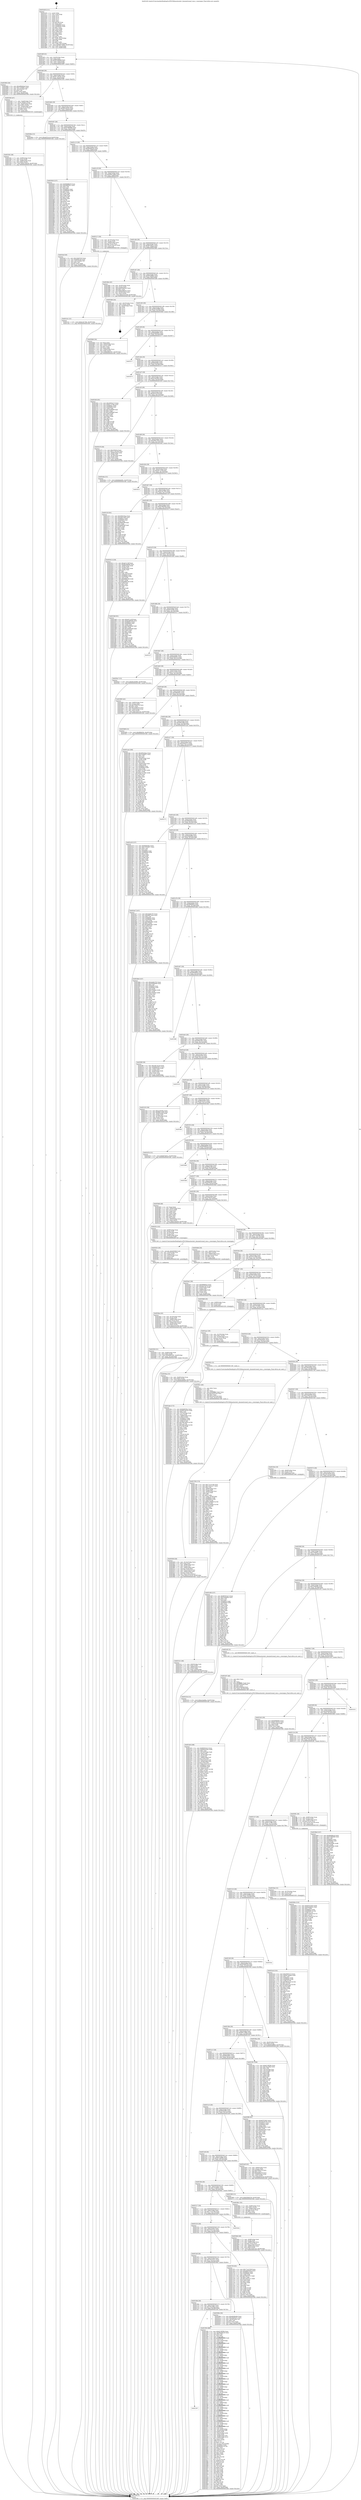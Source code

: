 digraph "0x401b30" {
  label = "0x401b30 (/mnt/c/Users/mathe/Desktop/tcc/POCII/binaries/extr_linuxnetroseaf_rose.c_rosecmpm_Final-ollvm.out::main(0))"
  labelloc = "t"
  node[shape=record]

  Entry [label="",width=0.3,height=0.3,shape=circle,fillcolor=black,style=filled]
  "0x401b9f" [label="{
     0x401b9f [32]\l
     | [instrs]\l
     &nbsp;&nbsp;0x401b9f \<+6\>: mov -0xc8(%rbp),%eax\l
     &nbsp;&nbsp;0x401ba5 \<+2\>: mov %eax,%ecx\l
     &nbsp;&nbsp;0x401ba7 \<+6\>: sub $0x8028d8dd,%ecx\l
     &nbsp;&nbsp;0x401bad \<+6\>: mov %eax,-0xdc(%rbp)\l
     &nbsp;&nbsp;0x401bb3 \<+6\>: mov %ecx,-0xe0(%rbp)\l
     &nbsp;&nbsp;0x401bb9 \<+6\>: je 0000000000402693 \<main+0xb63\>\l
  }"]
  "0x402693" [label="{
     0x402693 [30]\l
     | [instrs]\l
     &nbsp;&nbsp;0x402693 \<+5\>: mov $0xc86de0ad,%eax\l
     &nbsp;&nbsp;0x402698 \<+5\>: mov $0x73c4bfd1,%ecx\l
     &nbsp;&nbsp;0x40269d \<+3\>: mov -0x2a(%rbp),%dl\l
     &nbsp;&nbsp;0x4026a0 \<+3\>: test $0x1,%dl\l
     &nbsp;&nbsp;0x4026a3 \<+3\>: cmovne %ecx,%eax\l
     &nbsp;&nbsp;0x4026a6 \<+6\>: mov %eax,-0xc8(%rbp)\l
     &nbsp;&nbsp;0x4026ac \<+5\>: jmp 000000000040358e \<main+0x1a5e\>\l
  }"]
  "0x401bbf" [label="{
     0x401bbf [28]\l
     | [instrs]\l
     &nbsp;&nbsp;0x401bbf \<+5\>: jmp 0000000000401bc4 \<main+0x94\>\l
     &nbsp;&nbsp;0x401bc4 \<+6\>: mov -0xdc(%rbp),%eax\l
     &nbsp;&nbsp;0x401bca \<+5\>: sub $0x81138163,%eax\l
     &nbsp;&nbsp;0x401bcf \<+6\>: mov %eax,-0xe4(%rbp)\l
     &nbsp;&nbsp;0x401bd5 \<+6\>: je 0000000000402563 \<main+0xa33\>\l
  }"]
  Exit [label="",width=0.3,height=0.3,shape=circle,fillcolor=black,style=filled,peripheries=2]
  "0x402563" [label="{
     0x402563 [47]\l
     | [instrs]\l
     &nbsp;&nbsp;0x402563 \<+7\>: mov -0xa8(%rbp),%rax\l
     &nbsp;&nbsp;0x40256a \<+5\>: movw $0x64,(%rax)\l
     &nbsp;&nbsp;0x40256f \<+7\>: mov -0xa0(%rbp),%rax\l
     &nbsp;&nbsp;0x402576 \<+6\>: movl $0x1,(%rax)\l
     &nbsp;&nbsp;0x40257c \<+7\>: mov -0xa0(%rbp),%rax\l
     &nbsp;&nbsp;0x402583 \<+3\>: movslq (%rax),%rax\l
     &nbsp;&nbsp;0x402586 \<+4\>: shl $0x3,%rax\l
     &nbsp;&nbsp;0x40258a \<+3\>: mov %rax,%rdi\l
     &nbsp;&nbsp;0x40258d \<+5\>: call 0000000000401050 \<malloc@plt\>\l
     | [calls]\l
     &nbsp;&nbsp;0x401050 \{1\} (unknown)\l
  }"]
  "0x401bdb" [label="{
     0x401bdb [28]\l
     | [instrs]\l
     &nbsp;&nbsp;0x401bdb \<+5\>: jmp 0000000000401be0 \<main+0xb0\>\l
     &nbsp;&nbsp;0x401be0 \<+6\>: mov -0xdc(%rbp),%eax\l
     &nbsp;&nbsp;0x401be6 \<+5\>: sub $0x861b4c43,%eax\l
     &nbsp;&nbsp;0x401beb \<+6\>: mov %eax,-0xe8(%rbp)\l
     &nbsp;&nbsp;0x401bf1 \<+6\>: je 0000000000402b6a \<main+0x103a\>\l
  }"]
  "0x4032cd" [label="{
     0x4032cd [155]\l
     | [instrs]\l
     &nbsp;&nbsp;0x4032cd \<+5\>: mov $0xc83b3c73,%ecx\l
     &nbsp;&nbsp;0x4032d2 \<+5\>: mov $0x6e7aed9d,%edx\l
     &nbsp;&nbsp;0x4032d7 \<+3\>: mov $0x1,%sil\l
     &nbsp;&nbsp;0x4032da \<+8\>: mov 0x40605c,%r8d\l
     &nbsp;&nbsp;0x4032e2 \<+8\>: mov 0x406060,%r9d\l
     &nbsp;&nbsp;0x4032ea \<+3\>: mov %r8d,%r10d\l
     &nbsp;&nbsp;0x4032ed \<+7\>: sub $0x290a5cca,%r10d\l
     &nbsp;&nbsp;0x4032f4 \<+4\>: sub $0x1,%r10d\l
     &nbsp;&nbsp;0x4032f8 \<+7\>: add $0x290a5cca,%r10d\l
     &nbsp;&nbsp;0x4032ff \<+4\>: imul %r10d,%r8d\l
     &nbsp;&nbsp;0x403303 \<+4\>: and $0x1,%r8d\l
     &nbsp;&nbsp;0x403307 \<+4\>: cmp $0x0,%r8d\l
     &nbsp;&nbsp;0x40330b \<+4\>: sete %r11b\l
     &nbsp;&nbsp;0x40330f \<+4\>: cmp $0xa,%r9d\l
     &nbsp;&nbsp;0x403313 \<+3\>: setl %bl\l
     &nbsp;&nbsp;0x403316 \<+3\>: mov %r11b,%r14b\l
     &nbsp;&nbsp;0x403319 \<+4\>: xor $0xff,%r14b\l
     &nbsp;&nbsp;0x40331d \<+3\>: mov %bl,%r15b\l
     &nbsp;&nbsp;0x403320 \<+4\>: xor $0xff,%r15b\l
     &nbsp;&nbsp;0x403324 \<+4\>: xor $0x1,%sil\l
     &nbsp;&nbsp;0x403328 \<+3\>: mov %r14b,%r12b\l
     &nbsp;&nbsp;0x40332b \<+4\>: and $0xff,%r12b\l
     &nbsp;&nbsp;0x40332f \<+3\>: and %sil,%r11b\l
     &nbsp;&nbsp;0x403332 \<+3\>: mov %r15b,%r13b\l
     &nbsp;&nbsp;0x403335 \<+4\>: and $0xff,%r13b\l
     &nbsp;&nbsp;0x403339 \<+3\>: and %sil,%bl\l
     &nbsp;&nbsp;0x40333c \<+3\>: or %r11b,%r12b\l
     &nbsp;&nbsp;0x40333f \<+3\>: or %bl,%r13b\l
     &nbsp;&nbsp;0x403342 \<+3\>: xor %r13b,%r12b\l
     &nbsp;&nbsp;0x403345 \<+3\>: or %r15b,%r14b\l
     &nbsp;&nbsp;0x403348 \<+4\>: xor $0xff,%r14b\l
     &nbsp;&nbsp;0x40334c \<+4\>: or $0x1,%sil\l
     &nbsp;&nbsp;0x403350 \<+3\>: and %sil,%r14b\l
     &nbsp;&nbsp;0x403353 \<+3\>: or %r14b,%r12b\l
     &nbsp;&nbsp;0x403356 \<+4\>: test $0x1,%r12b\l
     &nbsp;&nbsp;0x40335a \<+3\>: cmovne %edx,%ecx\l
     &nbsp;&nbsp;0x40335d \<+6\>: mov %ecx,-0xc8(%rbp)\l
     &nbsp;&nbsp;0x403363 \<+5\>: jmp 000000000040358e \<main+0x1a5e\>\l
  }"]
  "0x402b6a" [label="{
     0x402b6a [15]\l
     | [instrs]\l
     &nbsp;&nbsp;0x402b6a \<+10\>: movl $0xa632a1af,-0xc8(%rbp)\l
     &nbsp;&nbsp;0x402b74 \<+5\>: jmp 000000000040358e \<main+0x1a5e\>\l
  }"]
  "0x401bf7" [label="{
     0x401bf7 [28]\l
     | [instrs]\l
     &nbsp;&nbsp;0x401bf7 \<+5\>: jmp 0000000000401bfc \<main+0xcc\>\l
     &nbsp;&nbsp;0x401bfc \<+6\>: mov -0xdc(%rbp),%eax\l
     &nbsp;&nbsp;0x401c02 \<+5\>: sub $0x87969488,%eax\l
     &nbsp;&nbsp;0x401c07 \<+6\>: mov %eax,-0xec(%rbp)\l
     &nbsp;&nbsp;0x401c0d \<+6\>: je 0000000000402950 \<main+0xe20\>\l
  }"]
  "0x403141" [label="{
     0x403141 [15]\l
     | [instrs]\l
     &nbsp;&nbsp;0x403141 \<+10\>: movl $0xb1ef738e,-0xc8(%rbp)\l
     &nbsp;&nbsp;0x40314b \<+5\>: jmp 000000000040358e \<main+0x1a5e\>\l
  }"]
  "0x402950" [label="{
     0x402950 [137]\l
     | [instrs]\l
     &nbsp;&nbsp;0x402950 \<+5\>: mov $0xfb068b59,%eax\l
     &nbsp;&nbsp;0x402955 \<+5\>: mov $0xc68f592c,%ecx\l
     &nbsp;&nbsp;0x40295a \<+2\>: mov $0x1,%dl\l
     &nbsp;&nbsp;0x40295c \<+2\>: xor %esi,%esi\l
     &nbsp;&nbsp;0x40295e \<+7\>: mov 0x40605c,%edi\l
     &nbsp;&nbsp;0x402965 \<+8\>: mov 0x406060,%r8d\l
     &nbsp;&nbsp;0x40296d \<+3\>: sub $0x1,%esi\l
     &nbsp;&nbsp;0x402970 \<+3\>: mov %edi,%r9d\l
     &nbsp;&nbsp;0x402973 \<+3\>: add %esi,%r9d\l
     &nbsp;&nbsp;0x402976 \<+4\>: imul %r9d,%edi\l
     &nbsp;&nbsp;0x40297a \<+3\>: and $0x1,%edi\l
     &nbsp;&nbsp;0x40297d \<+3\>: cmp $0x0,%edi\l
     &nbsp;&nbsp;0x402980 \<+4\>: sete %r10b\l
     &nbsp;&nbsp;0x402984 \<+4\>: cmp $0xa,%r8d\l
     &nbsp;&nbsp;0x402988 \<+4\>: setl %r11b\l
     &nbsp;&nbsp;0x40298c \<+3\>: mov %r10b,%bl\l
     &nbsp;&nbsp;0x40298f \<+3\>: xor $0xff,%bl\l
     &nbsp;&nbsp;0x402992 \<+3\>: mov %r11b,%r14b\l
     &nbsp;&nbsp;0x402995 \<+4\>: xor $0xff,%r14b\l
     &nbsp;&nbsp;0x402999 \<+3\>: xor $0x1,%dl\l
     &nbsp;&nbsp;0x40299c \<+3\>: mov %bl,%r15b\l
     &nbsp;&nbsp;0x40299f \<+4\>: and $0xff,%r15b\l
     &nbsp;&nbsp;0x4029a3 \<+3\>: and %dl,%r10b\l
     &nbsp;&nbsp;0x4029a6 \<+3\>: mov %r14b,%r12b\l
     &nbsp;&nbsp;0x4029a9 \<+4\>: and $0xff,%r12b\l
     &nbsp;&nbsp;0x4029ad \<+3\>: and %dl,%r11b\l
     &nbsp;&nbsp;0x4029b0 \<+3\>: or %r10b,%r15b\l
     &nbsp;&nbsp;0x4029b3 \<+3\>: or %r11b,%r12b\l
     &nbsp;&nbsp;0x4029b6 \<+3\>: xor %r12b,%r15b\l
     &nbsp;&nbsp;0x4029b9 \<+3\>: or %r14b,%bl\l
     &nbsp;&nbsp;0x4029bc \<+3\>: xor $0xff,%bl\l
     &nbsp;&nbsp;0x4029bf \<+3\>: or $0x1,%dl\l
     &nbsp;&nbsp;0x4029c2 \<+2\>: and %dl,%bl\l
     &nbsp;&nbsp;0x4029c4 \<+3\>: or %bl,%r15b\l
     &nbsp;&nbsp;0x4029c7 \<+4\>: test $0x1,%r15b\l
     &nbsp;&nbsp;0x4029cb \<+3\>: cmovne %ecx,%eax\l
     &nbsp;&nbsp;0x4029ce \<+6\>: mov %eax,-0xc8(%rbp)\l
     &nbsp;&nbsp;0x4029d4 \<+5\>: jmp 000000000040358e \<main+0x1a5e\>\l
  }"]
  "0x401c13" [label="{
     0x401c13 [28]\l
     | [instrs]\l
     &nbsp;&nbsp;0x401c13 \<+5\>: jmp 0000000000401c18 \<main+0xe8\>\l
     &nbsp;&nbsp;0x401c18 \<+6\>: mov -0xdc(%rbp),%eax\l
     &nbsp;&nbsp;0x401c1e \<+5\>: sub $0x88a80e18,%eax\l
     &nbsp;&nbsp;0x401c23 \<+6\>: mov %eax,-0xf0(%rbp)\l
     &nbsp;&nbsp;0x401c29 \<+6\>: je 00000000004024cf \<main+0x99f\>\l
  }"]
  "0x4030ea" [label="{
     0x4030ea [25]\l
     | [instrs]\l
     &nbsp;&nbsp;0x4030ea \<+4\>: mov -0x40(%rbp),%rax\l
     &nbsp;&nbsp;0x4030ee \<+6\>: movl $0x0,(%rax)\l
     &nbsp;&nbsp;0x4030f4 \<+10\>: movl $0xeccba8da,-0xc8(%rbp)\l
     &nbsp;&nbsp;0x4030fe \<+5\>: jmp 000000000040358e \<main+0x1a5e\>\l
  }"]
  "0x4024cf" [label="{
     0x4024cf [30]\l
     | [instrs]\l
     &nbsp;&nbsp;0x4024cf \<+5\>: mov $0x2c8e0250,%eax\l
     &nbsp;&nbsp;0x4024d4 \<+5\>: mov $0x809a1fb,%ecx\l
     &nbsp;&nbsp;0x4024d9 \<+3\>: mov -0x31(%rbp),%dl\l
     &nbsp;&nbsp;0x4024dc \<+3\>: test $0x1,%dl\l
     &nbsp;&nbsp;0x4024df \<+3\>: cmovne %ecx,%eax\l
     &nbsp;&nbsp;0x4024e2 \<+6\>: mov %eax,-0xc8(%rbp)\l
     &nbsp;&nbsp;0x4024e8 \<+5\>: jmp 000000000040358e \<main+0x1a5e\>\l
  }"]
  "0x401c2f" [label="{
     0x401c2f [28]\l
     | [instrs]\l
     &nbsp;&nbsp;0x401c2f \<+5\>: jmp 0000000000401c34 \<main+0x104\>\l
     &nbsp;&nbsp;0x401c34 \<+6\>: mov -0xdc(%rbp),%eax\l
     &nbsp;&nbsp;0x401c3a \<+5\>: sub $0x89e13a6d,%eax\l
     &nbsp;&nbsp;0x401c3f \<+6\>: mov %eax,-0xf4(%rbp)\l
     &nbsp;&nbsp;0x401c45 \<+6\>: je 0000000000403127 \<main+0x15f7\>\l
  }"]
  "0x40300e" [label="{
     0x40300e [153]\l
     | [instrs]\l
     &nbsp;&nbsp;0x40300e \<+5\>: mov $0xb97f2383,%edx\l
     &nbsp;&nbsp;0x403013 \<+5\>: mov $0xbd48405c,%esi\l
     &nbsp;&nbsp;0x403018 \<+3\>: mov $0x1,%r8b\l
     &nbsp;&nbsp;0x40301b \<+8\>: mov 0x40605c,%r9d\l
     &nbsp;&nbsp;0x403023 \<+8\>: mov 0x406060,%r10d\l
     &nbsp;&nbsp;0x40302b \<+3\>: mov %r9d,%r11d\l
     &nbsp;&nbsp;0x40302e \<+7\>: sub $0xf17ba619,%r11d\l
     &nbsp;&nbsp;0x403035 \<+4\>: sub $0x1,%r11d\l
     &nbsp;&nbsp;0x403039 \<+7\>: add $0xf17ba619,%r11d\l
     &nbsp;&nbsp;0x403040 \<+4\>: imul %r11d,%r9d\l
     &nbsp;&nbsp;0x403044 \<+4\>: and $0x1,%r9d\l
     &nbsp;&nbsp;0x403048 \<+4\>: cmp $0x0,%r9d\l
     &nbsp;&nbsp;0x40304c \<+3\>: sete %bl\l
     &nbsp;&nbsp;0x40304f \<+4\>: cmp $0xa,%r10d\l
     &nbsp;&nbsp;0x403053 \<+4\>: setl %r14b\l
     &nbsp;&nbsp;0x403057 \<+3\>: mov %bl,%r15b\l
     &nbsp;&nbsp;0x40305a \<+4\>: xor $0xff,%r15b\l
     &nbsp;&nbsp;0x40305e \<+3\>: mov %r14b,%r12b\l
     &nbsp;&nbsp;0x403061 \<+4\>: xor $0xff,%r12b\l
     &nbsp;&nbsp;0x403065 \<+4\>: xor $0x0,%r8b\l
     &nbsp;&nbsp;0x403069 \<+3\>: mov %r15b,%r13b\l
     &nbsp;&nbsp;0x40306c \<+4\>: and $0x0,%r13b\l
     &nbsp;&nbsp;0x403070 \<+3\>: and %r8b,%bl\l
     &nbsp;&nbsp;0x403073 \<+3\>: mov %r12b,%al\l
     &nbsp;&nbsp;0x403076 \<+2\>: and $0x0,%al\l
     &nbsp;&nbsp;0x403078 \<+3\>: and %r8b,%r14b\l
     &nbsp;&nbsp;0x40307b \<+3\>: or %bl,%r13b\l
     &nbsp;&nbsp;0x40307e \<+3\>: or %r14b,%al\l
     &nbsp;&nbsp;0x403081 \<+3\>: xor %al,%r13b\l
     &nbsp;&nbsp;0x403084 \<+3\>: or %r12b,%r15b\l
     &nbsp;&nbsp;0x403087 \<+4\>: xor $0xff,%r15b\l
     &nbsp;&nbsp;0x40308b \<+4\>: or $0x0,%r8b\l
     &nbsp;&nbsp;0x40308f \<+3\>: and %r8b,%r15b\l
     &nbsp;&nbsp;0x403092 \<+3\>: or %r15b,%r13b\l
     &nbsp;&nbsp;0x403095 \<+4\>: test $0x1,%r13b\l
     &nbsp;&nbsp;0x403099 \<+3\>: cmovne %esi,%edx\l
     &nbsp;&nbsp;0x40309c \<+6\>: mov %edx,-0xc8(%rbp)\l
     &nbsp;&nbsp;0x4030a2 \<+5\>: jmp 000000000040358e \<main+0x1a5e\>\l
  }"]
  "0x403127" [label="{
     0x403127 [26]\l
     | [instrs]\l
     &nbsp;&nbsp;0x403127 \<+4\>: mov -0x70(%rbp),%rax\l
     &nbsp;&nbsp;0x40312b \<+3\>: mov (%rax),%rax\l
     &nbsp;&nbsp;0x40312e \<+4\>: mov -0x40(%rbp),%rcx\l
     &nbsp;&nbsp;0x403132 \<+3\>: movslq (%rcx),%rcx\l
     &nbsp;&nbsp;0x403135 \<+4\>: mov (%rax,%rcx,8),%rax\l
     &nbsp;&nbsp;0x403139 \<+3\>: mov %rax,%rdi\l
     &nbsp;&nbsp;0x40313c \<+5\>: call 0000000000401030 \<free@plt\>\l
     | [calls]\l
     &nbsp;&nbsp;0x401030 \{1\} (unknown)\l
  }"]
  "0x401c4b" [label="{
     0x401c4b [28]\l
     | [instrs]\l
     &nbsp;&nbsp;0x401c4b \<+5\>: jmp 0000000000401c50 \<main+0x120\>\l
     &nbsp;&nbsp;0x401c50 \<+6\>: mov -0xdc(%rbp),%eax\l
     &nbsp;&nbsp;0x401c56 \<+5\>: sub $0x8d7fa61a,%eax\l
     &nbsp;&nbsp;0x401c5b \<+6\>: mov %eax,-0xf8(%rbp)\l
     &nbsp;&nbsp;0x401c61 \<+6\>: je 0000000000402d8a \<main+0x125a\>\l
  }"]
  "0x402f50" [label="{
     0x402f50 [31]\l
     | [instrs]\l
     &nbsp;&nbsp;0x402f50 \<+4\>: mov -0x48(%rbp),%rdi\l
     &nbsp;&nbsp;0x402f54 \<+6\>: movl $0x0,(%rdi)\l
     &nbsp;&nbsp;0x402f5a \<+10\>: movl $0xe0845267,-0xc8(%rbp)\l
     &nbsp;&nbsp;0x402f64 \<+6\>: mov %eax,-0x1e4(%rbp)\l
     &nbsp;&nbsp;0x402f6a \<+5\>: jmp 000000000040358e \<main+0x1a5e\>\l
  }"]
  "0x402d8a" [label="{
     0x402d8a [42]\l
     | [instrs]\l
     &nbsp;&nbsp;0x402d8a \<+4\>: mov -0x58(%rbp),%rax\l
     &nbsp;&nbsp;0x402d8e \<+2\>: mov (%rax),%ecx\l
     &nbsp;&nbsp;0x402d90 \<+6\>: add $0x8194b5e5,%ecx\l
     &nbsp;&nbsp;0x402d96 \<+3\>: add $0x1,%ecx\l
     &nbsp;&nbsp;0x402d99 \<+6\>: sub $0x8194b5e5,%ecx\l
     &nbsp;&nbsp;0x402d9f \<+4\>: mov -0x58(%rbp),%rax\l
     &nbsp;&nbsp;0x402da3 \<+2\>: mov %ecx,(%rax)\l
     &nbsp;&nbsp;0x402da5 \<+10\>: movl $0x247e130f,-0xc8(%rbp)\l
     &nbsp;&nbsp;0x402daf \<+5\>: jmp 000000000040358e \<main+0x1a5e\>\l
  }"]
  "0x401c67" [label="{
     0x401c67 [28]\l
     | [instrs]\l
     &nbsp;&nbsp;0x401c67 \<+5\>: jmp 0000000000401c6c \<main+0x13c\>\l
     &nbsp;&nbsp;0x401c6c \<+6\>: mov -0xdc(%rbp),%eax\l
     &nbsp;&nbsp;0x401c72 \<+5\>: sub $0x935ef8d3,%eax\l
     &nbsp;&nbsp;0x401c77 \<+6\>: mov %eax,-0xfc(%rbp)\l
     &nbsp;&nbsp;0x401c7d \<+6\>: je 00000000004033b6 \<main+0x1886\>\l
  }"]
  "0x402f33" [label="{
     0x402f33 [29]\l
     | [instrs]\l
     &nbsp;&nbsp;0x402f33 \<+10\>: movabs $0x4040b6,%rdi\l
     &nbsp;&nbsp;0x402f3d \<+4\>: mov -0x50(%rbp),%rsi\l
     &nbsp;&nbsp;0x402f41 \<+2\>: mov %eax,(%rsi)\l
     &nbsp;&nbsp;0x402f43 \<+4\>: mov -0x50(%rbp),%rsi\l
     &nbsp;&nbsp;0x402f47 \<+2\>: mov (%rsi),%esi\l
     &nbsp;&nbsp;0x402f49 \<+2\>: mov $0x0,%al\l
     &nbsp;&nbsp;0x402f4b \<+5\>: call 0000000000401040 \<printf@plt\>\l
     | [calls]\l
     &nbsp;&nbsp;0x401040 \{1\} (unknown)\l
  }"]
  "0x4033b6" [label="{
     0x4033b6 [24]\l
     | [instrs]\l
     &nbsp;&nbsp;0x4033b6 \<+7\>: mov -0xc0(%rbp),%rax\l
     &nbsp;&nbsp;0x4033bd \<+2\>: mov (%rax),%eax\l
     &nbsp;&nbsp;0x4033bf \<+4\>: lea -0x28(%rbp),%rsp\l
     &nbsp;&nbsp;0x4033c3 \<+1\>: pop %rbx\l
     &nbsp;&nbsp;0x4033c4 \<+2\>: pop %r12\l
     &nbsp;&nbsp;0x4033c6 \<+2\>: pop %r13\l
     &nbsp;&nbsp;0x4033c8 \<+2\>: pop %r14\l
     &nbsp;&nbsp;0x4033ca \<+2\>: pop %r15\l
     &nbsp;&nbsp;0x4033cc \<+1\>: pop %rbp\l
     &nbsp;&nbsp;0x4033cd \<+1\>: ret\l
  }"]
  "0x401c83" [label="{
     0x401c83 [28]\l
     | [instrs]\l
     &nbsp;&nbsp;0x401c83 \<+5\>: jmp 0000000000401c88 \<main+0x158\>\l
     &nbsp;&nbsp;0x401c88 \<+6\>: mov -0xdc(%rbp),%eax\l
     &nbsp;&nbsp;0x401c8e \<+5\>: sub $0x94165800,%eax\l
     &nbsp;&nbsp;0x401c93 \<+6\>: mov %eax,-0x100(%rbp)\l
     &nbsp;&nbsp;0x401c99 \<+6\>: je 00000000004030b6 \<main+0x1586\>\l
  }"]
  "0x402cbf" [label="{
     0x402cbf [188]\l
     | [instrs]\l
     &nbsp;&nbsp;0x402cbf \<+5\>: mov $0xf6301b13,%ecx\l
     &nbsp;&nbsp;0x402cc4 \<+5\>: mov $0xf6563393,%edx\l
     &nbsp;&nbsp;0x402cc9 \<+3\>: mov $0x1,%sil\l
     &nbsp;&nbsp;0x402ccc \<+6\>: mov -0x1e0(%rbp),%edi\l
     &nbsp;&nbsp;0x402cd2 \<+3\>: imul %eax,%edi\l
     &nbsp;&nbsp;0x402cd5 \<+4\>: mov -0x70(%rbp),%r8\l
     &nbsp;&nbsp;0x402cd9 \<+3\>: mov (%r8),%r8\l
     &nbsp;&nbsp;0x402cdc \<+4\>: mov -0x68(%rbp),%r9\l
     &nbsp;&nbsp;0x402ce0 \<+3\>: movslq (%r9),%r9\l
     &nbsp;&nbsp;0x402ce3 \<+4\>: mov (%r8,%r9,8),%r8\l
     &nbsp;&nbsp;0x402ce7 \<+4\>: mov -0x58(%rbp),%r9\l
     &nbsp;&nbsp;0x402ceb \<+3\>: movslq (%r9),%r9\l
     &nbsp;&nbsp;0x402cee \<+4\>: mov %edi,(%r8,%r9,4)\l
     &nbsp;&nbsp;0x402cf2 \<+7\>: mov 0x40605c,%eax\l
     &nbsp;&nbsp;0x402cf9 \<+7\>: mov 0x406060,%edi\l
     &nbsp;&nbsp;0x402d00 \<+3\>: mov %eax,%r10d\l
     &nbsp;&nbsp;0x402d03 \<+7\>: sub $0x677c63cc,%r10d\l
     &nbsp;&nbsp;0x402d0a \<+4\>: sub $0x1,%r10d\l
     &nbsp;&nbsp;0x402d0e \<+7\>: add $0x677c63cc,%r10d\l
     &nbsp;&nbsp;0x402d15 \<+4\>: imul %r10d,%eax\l
     &nbsp;&nbsp;0x402d19 \<+3\>: and $0x1,%eax\l
     &nbsp;&nbsp;0x402d1c \<+3\>: cmp $0x0,%eax\l
     &nbsp;&nbsp;0x402d1f \<+4\>: sete %r11b\l
     &nbsp;&nbsp;0x402d23 \<+3\>: cmp $0xa,%edi\l
     &nbsp;&nbsp;0x402d26 \<+3\>: setl %bl\l
     &nbsp;&nbsp;0x402d29 \<+3\>: mov %r11b,%r14b\l
     &nbsp;&nbsp;0x402d2c \<+4\>: xor $0xff,%r14b\l
     &nbsp;&nbsp;0x402d30 \<+3\>: mov %bl,%r15b\l
     &nbsp;&nbsp;0x402d33 \<+4\>: xor $0xff,%r15b\l
     &nbsp;&nbsp;0x402d37 \<+4\>: xor $0x0,%sil\l
     &nbsp;&nbsp;0x402d3b \<+3\>: mov %r14b,%r12b\l
     &nbsp;&nbsp;0x402d3e \<+4\>: and $0x0,%r12b\l
     &nbsp;&nbsp;0x402d42 \<+3\>: and %sil,%r11b\l
     &nbsp;&nbsp;0x402d45 \<+3\>: mov %r15b,%r13b\l
     &nbsp;&nbsp;0x402d48 \<+4\>: and $0x0,%r13b\l
     &nbsp;&nbsp;0x402d4c \<+3\>: and %sil,%bl\l
     &nbsp;&nbsp;0x402d4f \<+3\>: or %r11b,%r12b\l
     &nbsp;&nbsp;0x402d52 \<+3\>: or %bl,%r13b\l
     &nbsp;&nbsp;0x402d55 \<+3\>: xor %r13b,%r12b\l
     &nbsp;&nbsp;0x402d58 \<+3\>: or %r15b,%r14b\l
     &nbsp;&nbsp;0x402d5b \<+4\>: xor $0xff,%r14b\l
     &nbsp;&nbsp;0x402d5f \<+4\>: or $0x0,%sil\l
     &nbsp;&nbsp;0x402d63 \<+3\>: and %sil,%r14b\l
     &nbsp;&nbsp;0x402d66 \<+3\>: or %r14b,%r12b\l
     &nbsp;&nbsp;0x402d69 \<+4\>: test $0x1,%r12b\l
     &nbsp;&nbsp;0x402d6d \<+3\>: cmovne %edx,%ecx\l
     &nbsp;&nbsp;0x402d70 \<+6\>: mov %ecx,-0xc8(%rbp)\l
     &nbsp;&nbsp;0x402d76 \<+5\>: jmp 000000000040358e \<main+0x1a5e\>\l
  }"]
  "0x4030b6" [label="{
     0x4030b6 [34]\l
     | [instrs]\l
     &nbsp;&nbsp;0x4030b6 \<+2\>: xor %eax,%eax\l
     &nbsp;&nbsp;0x4030b8 \<+4\>: mov -0x48(%rbp),%rcx\l
     &nbsp;&nbsp;0x4030bc \<+2\>: mov (%rcx),%edx\l
     &nbsp;&nbsp;0x4030be \<+3\>: sub $0x1,%eax\l
     &nbsp;&nbsp;0x4030c1 \<+2\>: sub %eax,%edx\l
     &nbsp;&nbsp;0x4030c3 \<+4\>: mov -0x48(%rbp),%rcx\l
     &nbsp;&nbsp;0x4030c7 \<+2\>: mov %edx,(%rcx)\l
     &nbsp;&nbsp;0x4030c9 \<+10\>: movl $0xe0845267,-0xc8(%rbp)\l
     &nbsp;&nbsp;0x4030d3 \<+5\>: jmp 000000000040358e \<main+0x1a5e\>\l
  }"]
  "0x401c9f" [label="{
     0x401c9f [28]\l
     | [instrs]\l
     &nbsp;&nbsp;0x401c9f \<+5\>: jmp 0000000000401ca4 \<main+0x174\>\l
     &nbsp;&nbsp;0x401ca4 \<+6\>: mov -0xdc(%rbp),%eax\l
     &nbsp;&nbsp;0x401caa \<+5\>: sub $0x9e866083,%eax\l
     &nbsp;&nbsp;0x401caf \<+6\>: mov %eax,-0x104(%rbp)\l
     &nbsp;&nbsp;0x401cb5 \<+6\>: je 0000000000403377 \<main+0x1847\>\l
  }"]
  "0x402c97" [label="{
     0x402c97 [40]\l
     | [instrs]\l
     &nbsp;&nbsp;0x402c97 \<+5\>: mov $0x2,%ecx\l
     &nbsp;&nbsp;0x402c9c \<+1\>: cltd\l
     &nbsp;&nbsp;0x402c9d \<+2\>: idiv %ecx\l
     &nbsp;&nbsp;0x402c9f \<+6\>: imul $0xfffffffe,%edx,%ecx\l
     &nbsp;&nbsp;0x402ca5 \<+6\>: sub $0xc92beeed,%ecx\l
     &nbsp;&nbsp;0x402cab \<+3\>: add $0x1,%ecx\l
     &nbsp;&nbsp;0x402cae \<+6\>: add $0xc92beeed,%ecx\l
     &nbsp;&nbsp;0x402cb4 \<+6\>: mov %ecx,-0x1e0(%rbp)\l
     &nbsp;&nbsp;0x402cba \<+5\>: call 0000000000401160 \<next_i\>\l
     | [calls]\l
     &nbsp;&nbsp;0x401160 \{1\} (/mnt/c/Users/mathe/Desktop/tcc/POCII/binaries/extr_linuxnetroseaf_rose.c_rosecmpm_Final-ollvm.out::next_i)\l
  }"]
  "0x403377" [label="{
     0x403377\l
  }", style=dashed]
  "0x401cbb" [label="{
     0x401cbb [28]\l
     | [instrs]\l
     &nbsp;&nbsp;0x401cbb \<+5\>: jmp 0000000000401cc0 \<main+0x190\>\l
     &nbsp;&nbsp;0x401cc0 \<+6\>: mov -0xdc(%rbp),%eax\l
     &nbsp;&nbsp;0x401cc6 \<+5\>: sub $0x9efd26ec,%eax\l
     &nbsp;&nbsp;0x401ccb \<+6\>: mov %eax,-0x108(%rbp)\l
     &nbsp;&nbsp;0x401cd1 \<+6\>: je 0000000000403475 \<main+0x1945\>\l
  }"]
  "0x402bba" [label="{
     0x402bba [43]\l
     | [instrs]\l
     &nbsp;&nbsp;0x402bba \<+4\>: mov -0x70(%rbp),%rdi\l
     &nbsp;&nbsp;0x402bbe \<+3\>: mov (%rdi),%rdi\l
     &nbsp;&nbsp;0x402bc1 \<+4\>: mov -0x68(%rbp),%rcx\l
     &nbsp;&nbsp;0x402bc5 \<+3\>: movslq (%rcx),%rcx\l
     &nbsp;&nbsp;0x402bc8 \<+4\>: mov %rax,(%rdi,%rcx,8)\l
     &nbsp;&nbsp;0x402bcc \<+4\>: mov -0x58(%rbp),%rax\l
     &nbsp;&nbsp;0x402bd0 \<+6\>: movl $0x0,(%rax)\l
     &nbsp;&nbsp;0x402bd6 \<+10\>: movl $0x247e130f,-0xc8(%rbp)\l
     &nbsp;&nbsp;0x402be0 \<+5\>: jmp 000000000040358e \<main+0x1a5e\>\l
  }"]
  "0x403475" [label="{
     0x403475\l
  }", style=dashed]
  "0x401cd7" [label="{
     0x401cd7 [28]\l
     | [instrs]\l
     &nbsp;&nbsp;0x401cd7 \<+5\>: jmp 0000000000401cdc \<main+0x1ac\>\l
     &nbsp;&nbsp;0x401cdc \<+6\>: mov -0xdc(%rbp),%eax\l
     &nbsp;&nbsp;0x401ce2 \<+5\>: sub $0xa2a05f4a,%eax\l
     &nbsp;&nbsp;0x401ce7 \<+6\>: mov %eax,-0x10c(%rbp)\l
     &nbsp;&nbsp;0x401ced \<+6\>: je 0000000000403263 \<main+0x1733\>\l
  }"]
  "0x402abe" [label="{
     0x402abe [172]\l
     | [instrs]\l
     &nbsp;&nbsp;0x402abe \<+5\>: mov $0x9efd26ec,%ecx\l
     &nbsp;&nbsp;0x402ac3 \<+5\>: mov $0x861b4c43,%edx\l
     &nbsp;&nbsp;0x402ac8 \<+3\>: mov $0x1,%sil\l
     &nbsp;&nbsp;0x402acb \<+4\>: mov -0x70(%rbp),%rdi\l
     &nbsp;&nbsp;0x402acf \<+3\>: mov %rax,(%rdi)\l
     &nbsp;&nbsp;0x402ad2 \<+4\>: mov -0x68(%rbp),%rax\l
     &nbsp;&nbsp;0x402ad6 \<+6\>: movl $0x0,(%rax)\l
     &nbsp;&nbsp;0x402adc \<+8\>: mov 0x40605c,%r8d\l
     &nbsp;&nbsp;0x402ae4 \<+8\>: mov 0x406060,%r9d\l
     &nbsp;&nbsp;0x402aec \<+3\>: mov %r8d,%r10d\l
     &nbsp;&nbsp;0x402aef \<+7\>: add $0x2981ad5b,%r10d\l
     &nbsp;&nbsp;0x402af6 \<+4\>: sub $0x1,%r10d\l
     &nbsp;&nbsp;0x402afa \<+7\>: sub $0x2981ad5b,%r10d\l
     &nbsp;&nbsp;0x402b01 \<+4\>: imul %r10d,%r8d\l
     &nbsp;&nbsp;0x402b05 \<+4\>: and $0x1,%r8d\l
     &nbsp;&nbsp;0x402b09 \<+4\>: cmp $0x0,%r8d\l
     &nbsp;&nbsp;0x402b0d \<+4\>: sete %r11b\l
     &nbsp;&nbsp;0x402b11 \<+4\>: cmp $0xa,%r9d\l
     &nbsp;&nbsp;0x402b15 \<+3\>: setl %bl\l
     &nbsp;&nbsp;0x402b18 \<+3\>: mov %r11b,%r14b\l
     &nbsp;&nbsp;0x402b1b \<+4\>: xor $0xff,%r14b\l
     &nbsp;&nbsp;0x402b1f \<+3\>: mov %bl,%r15b\l
     &nbsp;&nbsp;0x402b22 \<+4\>: xor $0xff,%r15b\l
     &nbsp;&nbsp;0x402b26 \<+4\>: xor $0x0,%sil\l
     &nbsp;&nbsp;0x402b2a \<+3\>: mov %r14b,%r12b\l
     &nbsp;&nbsp;0x402b2d \<+4\>: and $0x0,%r12b\l
     &nbsp;&nbsp;0x402b31 \<+3\>: and %sil,%r11b\l
     &nbsp;&nbsp;0x402b34 \<+3\>: mov %r15b,%r13b\l
     &nbsp;&nbsp;0x402b37 \<+4\>: and $0x0,%r13b\l
     &nbsp;&nbsp;0x402b3b \<+3\>: and %sil,%bl\l
     &nbsp;&nbsp;0x402b3e \<+3\>: or %r11b,%r12b\l
     &nbsp;&nbsp;0x402b41 \<+3\>: or %bl,%r13b\l
     &nbsp;&nbsp;0x402b44 \<+3\>: xor %r13b,%r12b\l
     &nbsp;&nbsp;0x402b47 \<+3\>: or %r15b,%r14b\l
     &nbsp;&nbsp;0x402b4a \<+4\>: xor $0xff,%r14b\l
     &nbsp;&nbsp;0x402b4e \<+4\>: or $0x0,%sil\l
     &nbsp;&nbsp;0x402b52 \<+3\>: and %sil,%r14b\l
     &nbsp;&nbsp;0x402b55 \<+3\>: or %r14b,%r12b\l
     &nbsp;&nbsp;0x402b58 \<+4\>: test $0x1,%r12b\l
     &nbsp;&nbsp;0x402b5c \<+3\>: cmovne %edx,%ecx\l
     &nbsp;&nbsp;0x402b5f \<+6\>: mov %ecx,-0xc8(%rbp)\l
     &nbsp;&nbsp;0x402b65 \<+5\>: jmp 000000000040358e \<main+0x1a5e\>\l
  }"]
  "0x403263" [label="{
     0x403263 [91]\l
     | [instrs]\l
     &nbsp;&nbsp;0x403263 \<+5\>: mov $0xc83b3c73,%eax\l
     &nbsp;&nbsp;0x403268 \<+5\>: mov $0x617a7f9a,%ecx\l
     &nbsp;&nbsp;0x40326d \<+7\>: mov 0x40605c,%edx\l
     &nbsp;&nbsp;0x403274 \<+7\>: mov 0x406060,%esi\l
     &nbsp;&nbsp;0x40327b \<+2\>: mov %edx,%edi\l
     &nbsp;&nbsp;0x40327d \<+6\>: add $0x10a90b8f,%edi\l
     &nbsp;&nbsp;0x403283 \<+3\>: sub $0x1,%edi\l
     &nbsp;&nbsp;0x403286 \<+6\>: sub $0x10a90b8f,%edi\l
     &nbsp;&nbsp;0x40328c \<+3\>: imul %edi,%edx\l
     &nbsp;&nbsp;0x40328f \<+3\>: and $0x1,%edx\l
     &nbsp;&nbsp;0x403292 \<+3\>: cmp $0x0,%edx\l
     &nbsp;&nbsp;0x403295 \<+4\>: sete %r8b\l
     &nbsp;&nbsp;0x403299 \<+3\>: cmp $0xa,%esi\l
     &nbsp;&nbsp;0x40329c \<+4\>: setl %r9b\l
     &nbsp;&nbsp;0x4032a0 \<+3\>: mov %r8b,%r10b\l
     &nbsp;&nbsp;0x4032a3 \<+3\>: and %r9b,%r10b\l
     &nbsp;&nbsp;0x4032a6 \<+3\>: xor %r9b,%r8b\l
     &nbsp;&nbsp;0x4032a9 \<+3\>: or %r8b,%r10b\l
     &nbsp;&nbsp;0x4032ac \<+4\>: test $0x1,%r10b\l
     &nbsp;&nbsp;0x4032b0 \<+3\>: cmovne %ecx,%eax\l
     &nbsp;&nbsp;0x4032b3 \<+6\>: mov %eax,-0xc8(%rbp)\l
     &nbsp;&nbsp;0x4032b9 \<+5\>: jmp 000000000040358e \<main+0x1a5e\>\l
  }"]
  "0x401cf3" [label="{
     0x401cf3 [28]\l
     | [instrs]\l
     &nbsp;&nbsp;0x401cf3 \<+5\>: jmp 0000000000401cf8 \<main+0x1c8\>\l
     &nbsp;&nbsp;0x401cf8 \<+6\>: mov -0xdc(%rbp),%eax\l
     &nbsp;&nbsp;0x401cfe \<+5\>: sub $0xa632a1af,%eax\l
     &nbsp;&nbsp;0x401d03 \<+6\>: mov %eax,-0x110(%rbp)\l
     &nbsp;&nbsp;0x401d09 \<+6\>: je 0000000000402b79 \<main+0x1049\>\l
  }"]
  "0x402859" [label="{
     0x402859 [58]\l
     | [instrs]\l
     &nbsp;&nbsp;0x402859 \<+6\>: mov -0x1dc(%rbp),%ecx\l
     &nbsp;&nbsp;0x40285f \<+3\>: imul %eax,%ecx\l
     &nbsp;&nbsp;0x402862 \<+7\>: mov -0x98(%rbp),%rsi\l
     &nbsp;&nbsp;0x402869 \<+3\>: mov (%rsi),%rsi\l
     &nbsp;&nbsp;0x40286c \<+7\>: mov -0x90(%rbp),%rdi\l
     &nbsp;&nbsp;0x402873 \<+3\>: movslq (%rdi),%rdi\l
     &nbsp;&nbsp;0x402876 \<+4\>: mov (%rsi,%rdi,8),%rsi\l
     &nbsp;&nbsp;0x40287a \<+4\>: mov -0x80(%rbp),%rdi\l
     &nbsp;&nbsp;0x40287e \<+3\>: movslq (%rdi),%rdi\l
     &nbsp;&nbsp;0x402881 \<+3\>: mov %ecx,(%rsi,%rdi,4)\l
     &nbsp;&nbsp;0x402884 \<+10\>: movl $0xc51c3524,-0xc8(%rbp)\l
     &nbsp;&nbsp;0x40288e \<+5\>: jmp 000000000040358e \<main+0x1a5e\>\l
  }"]
  "0x402b79" [label="{
     0x402b79 [36]\l
     | [instrs]\l
     &nbsp;&nbsp;0x402b79 \<+5\>: mov $0xcf28e3e,%eax\l
     &nbsp;&nbsp;0x402b7e \<+5\>: mov $0x1c7be2d9,%ecx\l
     &nbsp;&nbsp;0x402b83 \<+4\>: mov -0x68(%rbp),%rdx\l
     &nbsp;&nbsp;0x402b87 \<+2\>: mov (%rdx),%esi\l
     &nbsp;&nbsp;0x402b89 \<+4\>: mov -0x78(%rbp),%rdx\l
     &nbsp;&nbsp;0x402b8d \<+2\>: cmp (%rdx),%esi\l
     &nbsp;&nbsp;0x402b8f \<+3\>: cmovl %ecx,%eax\l
     &nbsp;&nbsp;0x402b92 \<+6\>: mov %eax,-0xc8(%rbp)\l
     &nbsp;&nbsp;0x402b98 \<+5\>: jmp 000000000040358e \<main+0x1a5e\>\l
  }"]
  "0x401d0f" [label="{
     0x401d0f [28]\l
     | [instrs]\l
     &nbsp;&nbsp;0x401d0f \<+5\>: jmp 0000000000401d14 \<main+0x1e4\>\l
     &nbsp;&nbsp;0x401d14 \<+6\>: mov -0xdc(%rbp),%eax\l
     &nbsp;&nbsp;0x401d1a \<+5\>: sub $0xa6857b5e,%eax\l
     &nbsp;&nbsp;0x401d1f \<+6\>: mov %eax,-0x114(%rbp)\l
     &nbsp;&nbsp;0x401d25 \<+6\>: je 0000000000402eda \<main+0x13aa\>\l
  }"]
  "0x402831" [label="{
     0x402831 [40]\l
     | [instrs]\l
     &nbsp;&nbsp;0x402831 \<+5\>: mov $0x2,%ecx\l
     &nbsp;&nbsp;0x402836 \<+1\>: cltd\l
     &nbsp;&nbsp;0x402837 \<+2\>: idiv %ecx\l
     &nbsp;&nbsp;0x402839 \<+6\>: imul $0xfffffffe,%edx,%ecx\l
     &nbsp;&nbsp;0x40283f \<+6\>: sub $0x5ae2014e,%ecx\l
     &nbsp;&nbsp;0x402845 \<+3\>: add $0x1,%ecx\l
     &nbsp;&nbsp;0x402848 \<+6\>: add $0x5ae2014e,%ecx\l
     &nbsp;&nbsp;0x40284e \<+6\>: mov %ecx,-0x1dc(%rbp)\l
     &nbsp;&nbsp;0x402854 \<+5\>: call 0000000000401160 \<next_i\>\l
     | [calls]\l
     &nbsp;&nbsp;0x401160 \{1\} (/mnt/c/Users/mathe/Desktop/tcc/POCII/binaries/extr_linuxnetroseaf_rose.c_rosecmpm_Final-ollvm.out::next_i)\l
  }"]
  "0x402eda" [label="{
     0x402eda [15]\l
     | [instrs]\l
     &nbsp;&nbsp;0x402eda \<+10\>: movl $0x6bded4f5,-0xc8(%rbp)\l
     &nbsp;&nbsp;0x402ee4 \<+5\>: jmp 000000000040358e \<main+0x1a5e\>\l
  }"]
  "0x401d2b" [label="{
     0x401d2b [28]\l
     | [instrs]\l
     &nbsp;&nbsp;0x401d2b \<+5\>: jmp 0000000000401d30 \<main+0x200\>\l
     &nbsp;&nbsp;0x401d30 \<+6\>: mov -0xdc(%rbp),%eax\l
     &nbsp;&nbsp;0x401d36 \<+5\>: sub $0xafc7a7df,%eax\l
     &nbsp;&nbsp;0x401d3b \<+6\>: mov %eax,-0x118(%rbp)\l
     &nbsp;&nbsp;0x401d41 \<+6\>: je 0000000000403413 \<main+0x18e3\>\l
  }"]
  "0x4026d4" [label="{
     0x4026d4 [49]\l
     | [instrs]\l
     &nbsp;&nbsp;0x4026d4 \<+7\>: mov -0x98(%rbp),%rdi\l
     &nbsp;&nbsp;0x4026db \<+3\>: mov (%rdi),%rdi\l
     &nbsp;&nbsp;0x4026de \<+7\>: mov -0x90(%rbp),%rcx\l
     &nbsp;&nbsp;0x4026e5 \<+3\>: movslq (%rcx),%rcx\l
     &nbsp;&nbsp;0x4026e8 \<+4\>: mov %rax,(%rdi,%rcx,8)\l
     &nbsp;&nbsp;0x4026ec \<+4\>: mov -0x80(%rbp),%rax\l
     &nbsp;&nbsp;0x4026f0 \<+6\>: movl $0x0,(%rax)\l
     &nbsp;&nbsp;0x4026f6 \<+10\>: movl $0x7b347ca5,-0xc8(%rbp)\l
     &nbsp;&nbsp;0x402700 \<+5\>: jmp 000000000040358e \<main+0x1a5e\>\l
  }"]
  "0x403413" [label="{
     0x403413\l
  }", style=dashed]
  "0x401d47" [label="{
     0x401d47 [28]\l
     | [instrs]\l
     &nbsp;&nbsp;0x401d47 \<+5\>: jmp 0000000000401d4c \<main+0x21c\>\l
     &nbsp;&nbsp;0x401d4c \<+6\>: mov -0xdc(%rbp),%eax\l
     &nbsp;&nbsp;0x401d52 \<+5\>: sub $0xb1ef738e,%eax\l
     &nbsp;&nbsp;0x401d57 \<+6\>: mov %eax,-0x11c(%rbp)\l
     &nbsp;&nbsp;0x401d5d \<+6\>: je 0000000000403150 \<main+0x1620\>\l
  }"]
  "0x402592" [label="{
     0x402592 [38]\l
     | [instrs]\l
     &nbsp;&nbsp;0x402592 \<+7\>: mov -0x98(%rbp),%rdi\l
     &nbsp;&nbsp;0x402599 \<+3\>: mov %rax,(%rdi)\l
     &nbsp;&nbsp;0x40259c \<+7\>: mov -0x90(%rbp),%rax\l
     &nbsp;&nbsp;0x4025a3 \<+6\>: movl $0x0,(%rax)\l
     &nbsp;&nbsp;0x4025a9 \<+10\>: movl $0xb7f3ea58,-0xc8(%rbp)\l
     &nbsp;&nbsp;0x4025b3 \<+5\>: jmp 000000000040358e \<main+0x1a5e\>\l
  }"]
  "0x403150" [label="{
     0x403150 [91]\l
     | [instrs]\l
     &nbsp;&nbsp;0x403150 \<+5\>: mov $0x400e3daa,%eax\l
     &nbsp;&nbsp;0x403155 \<+5\>: mov $0xc8055efd,%ecx\l
     &nbsp;&nbsp;0x40315a \<+7\>: mov 0x40605c,%edx\l
     &nbsp;&nbsp;0x403161 \<+7\>: mov 0x406060,%esi\l
     &nbsp;&nbsp;0x403168 \<+2\>: mov %edx,%edi\l
     &nbsp;&nbsp;0x40316a \<+6\>: add $0xefebb58f,%edi\l
     &nbsp;&nbsp;0x403170 \<+3\>: sub $0x1,%edi\l
     &nbsp;&nbsp;0x403173 \<+6\>: sub $0xefebb58f,%edi\l
     &nbsp;&nbsp;0x403179 \<+3\>: imul %edi,%edx\l
     &nbsp;&nbsp;0x40317c \<+3\>: and $0x1,%edx\l
     &nbsp;&nbsp;0x40317f \<+3\>: cmp $0x0,%edx\l
     &nbsp;&nbsp;0x403182 \<+4\>: sete %r8b\l
     &nbsp;&nbsp;0x403186 \<+3\>: cmp $0xa,%esi\l
     &nbsp;&nbsp;0x403189 \<+4\>: setl %r9b\l
     &nbsp;&nbsp;0x40318d \<+3\>: mov %r8b,%r10b\l
     &nbsp;&nbsp;0x403190 \<+3\>: and %r9b,%r10b\l
     &nbsp;&nbsp;0x403193 \<+3\>: xor %r9b,%r8b\l
     &nbsp;&nbsp;0x403196 \<+3\>: or %r8b,%r10b\l
     &nbsp;&nbsp;0x403199 \<+4\>: test $0x1,%r10b\l
     &nbsp;&nbsp;0x40319d \<+3\>: cmovne %ecx,%eax\l
     &nbsp;&nbsp;0x4031a0 \<+6\>: mov %eax,-0xc8(%rbp)\l
     &nbsp;&nbsp;0x4031a6 \<+5\>: jmp 000000000040358e \<main+0x1a5e\>\l
  }"]
  "0x401d63" [label="{
     0x401d63 [28]\l
     | [instrs]\l
     &nbsp;&nbsp;0x401d63 \<+5\>: jmp 0000000000401d68 \<main+0x238\>\l
     &nbsp;&nbsp;0x401d68 \<+6\>: mov -0xdc(%rbp),%eax\l
     &nbsp;&nbsp;0x401d6e \<+5\>: sub $0xb2dfd56d,%eax\l
     &nbsp;&nbsp;0x401d73 \<+6\>: mov %eax,-0x120(%rbp)\l
     &nbsp;&nbsp;0x401d79 \<+6\>: je 0000000000402613 \<main+0xae3\>\l
  }"]
  "0x402521" [label="{
     0x402521 [36]\l
     | [instrs]\l
     &nbsp;&nbsp;0x402521 \<+7\>: mov -0xb0(%rbp),%rdi\l
     &nbsp;&nbsp;0x402528 \<+2\>: mov %eax,(%rdi)\l
     &nbsp;&nbsp;0x40252a \<+7\>: mov -0xb0(%rbp),%rdi\l
     &nbsp;&nbsp;0x402531 \<+2\>: mov (%rdi),%eax\l
     &nbsp;&nbsp;0x402533 \<+3\>: mov %eax,-0x30(%rbp)\l
     &nbsp;&nbsp;0x402536 \<+10\>: movl $0x3803c29f,-0xc8(%rbp)\l
     &nbsp;&nbsp;0x402540 \<+5\>: jmp 000000000040358e \<main+0x1a5e\>\l
  }"]
  "0x402613" [label="{
     0x402613 [128]\l
     | [instrs]\l
     &nbsp;&nbsp;0x402613 \<+5\>: mov $0xafc7a7df,%eax\l
     &nbsp;&nbsp;0x402618 \<+5\>: mov $0x8028d8dd,%ecx\l
     &nbsp;&nbsp;0x40261d \<+7\>: mov -0x90(%rbp),%rdx\l
     &nbsp;&nbsp;0x402624 \<+2\>: mov (%rdx),%esi\l
     &nbsp;&nbsp;0x402626 \<+7\>: mov -0xa0(%rbp),%rdx\l
     &nbsp;&nbsp;0x40262d \<+2\>: cmp (%rdx),%esi\l
     &nbsp;&nbsp;0x40262f \<+4\>: setl %dil\l
     &nbsp;&nbsp;0x402633 \<+4\>: and $0x1,%dil\l
     &nbsp;&nbsp;0x402637 \<+4\>: mov %dil,-0x2a(%rbp)\l
     &nbsp;&nbsp;0x40263b \<+7\>: mov 0x40605c,%esi\l
     &nbsp;&nbsp;0x402642 \<+8\>: mov 0x406060,%r8d\l
     &nbsp;&nbsp;0x40264a \<+3\>: mov %esi,%r9d\l
     &nbsp;&nbsp;0x40264d \<+7\>: add $0xefd6b238,%r9d\l
     &nbsp;&nbsp;0x402654 \<+4\>: sub $0x1,%r9d\l
     &nbsp;&nbsp;0x402658 \<+7\>: sub $0xefd6b238,%r9d\l
     &nbsp;&nbsp;0x40265f \<+4\>: imul %r9d,%esi\l
     &nbsp;&nbsp;0x402663 \<+3\>: and $0x1,%esi\l
     &nbsp;&nbsp;0x402666 \<+3\>: cmp $0x0,%esi\l
     &nbsp;&nbsp;0x402669 \<+4\>: sete %dil\l
     &nbsp;&nbsp;0x40266d \<+4\>: cmp $0xa,%r8d\l
     &nbsp;&nbsp;0x402671 \<+4\>: setl %r10b\l
     &nbsp;&nbsp;0x402675 \<+3\>: mov %dil,%r11b\l
     &nbsp;&nbsp;0x402678 \<+3\>: and %r10b,%r11b\l
     &nbsp;&nbsp;0x40267b \<+3\>: xor %r10b,%dil\l
     &nbsp;&nbsp;0x40267e \<+3\>: or %dil,%r11b\l
     &nbsp;&nbsp;0x402681 \<+4\>: test $0x1,%r11b\l
     &nbsp;&nbsp;0x402685 \<+3\>: cmovne %ecx,%eax\l
     &nbsp;&nbsp;0x402688 \<+6\>: mov %eax,-0xc8(%rbp)\l
     &nbsp;&nbsp;0x40268e \<+5\>: jmp 000000000040358e \<main+0x1a5e\>\l
  }"]
  "0x401d7f" [label="{
     0x401d7f [28]\l
     | [instrs]\l
     &nbsp;&nbsp;0x401d7f \<+5\>: jmp 0000000000401d84 \<main+0x254\>\l
     &nbsp;&nbsp;0x401d84 \<+6\>: mov -0xdc(%rbp),%eax\l
     &nbsp;&nbsp;0x401d8a \<+5\>: sub $0xb7f3ea58,%eax\l
     &nbsp;&nbsp;0x401d8f \<+6\>: mov %eax,-0x124(%rbp)\l
     &nbsp;&nbsp;0x401d95 \<+6\>: je 00000000004025b8 \<main+0xa88\>\l
  }"]
  "0x402287" [label="{
     0x402287\l
  }", style=dashed]
  "0x4025b8" [label="{
     0x4025b8 [91]\l
     | [instrs]\l
     &nbsp;&nbsp;0x4025b8 \<+5\>: mov $0xafc7a7df,%eax\l
     &nbsp;&nbsp;0x4025bd \<+5\>: mov $0xb2dfd56d,%ecx\l
     &nbsp;&nbsp;0x4025c2 \<+7\>: mov 0x40605c,%edx\l
     &nbsp;&nbsp;0x4025c9 \<+7\>: mov 0x406060,%esi\l
     &nbsp;&nbsp;0x4025d0 \<+2\>: mov %edx,%edi\l
     &nbsp;&nbsp;0x4025d2 \<+6\>: sub $0x16e00448,%edi\l
     &nbsp;&nbsp;0x4025d8 \<+3\>: sub $0x1,%edi\l
     &nbsp;&nbsp;0x4025db \<+6\>: add $0x16e00448,%edi\l
     &nbsp;&nbsp;0x4025e1 \<+3\>: imul %edi,%edx\l
     &nbsp;&nbsp;0x4025e4 \<+3\>: and $0x1,%edx\l
     &nbsp;&nbsp;0x4025e7 \<+3\>: cmp $0x0,%edx\l
     &nbsp;&nbsp;0x4025ea \<+4\>: sete %r8b\l
     &nbsp;&nbsp;0x4025ee \<+3\>: cmp $0xa,%esi\l
     &nbsp;&nbsp;0x4025f1 \<+4\>: setl %r9b\l
     &nbsp;&nbsp;0x4025f5 \<+3\>: mov %r8b,%r10b\l
     &nbsp;&nbsp;0x4025f8 \<+3\>: and %r9b,%r10b\l
     &nbsp;&nbsp;0x4025fb \<+3\>: xor %r9b,%r8b\l
     &nbsp;&nbsp;0x4025fe \<+3\>: or %r8b,%r10b\l
     &nbsp;&nbsp;0x402601 \<+4\>: test $0x1,%r10b\l
     &nbsp;&nbsp;0x402605 \<+3\>: cmovne %ecx,%eax\l
     &nbsp;&nbsp;0x402608 \<+6\>: mov %eax,-0xc8(%rbp)\l
     &nbsp;&nbsp;0x40260e \<+5\>: jmp 000000000040358e \<main+0x1a5e\>\l
  }"]
  "0x401d9b" [label="{
     0x401d9b [28]\l
     | [instrs]\l
     &nbsp;&nbsp;0x401d9b \<+5\>: jmp 0000000000401da0 \<main+0x270\>\l
     &nbsp;&nbsp;0x401da0 \<+6\>: mov -0xdc(%rbp),%eax\l
     &nbsp;&nbsp;0x401da6 \<+5\>: sub $0xb97f2383,%eax\l
     &nbsp;&nbsp;0x401dab \<+6\>: mov %eax,-0x128(%rbp)\l
     &nbsp;&nbsp;0x401db1 \<+6\>: je 0000000000403527 \<main+0x19f7\>\l
  }"]
  "0x4022fb" [label="{
     0x4022fb [468]\l
     | [instrs]\l
     &nbsp;&nbsp;0x4022fb \<+5\>: mov $0x6219f28b,%eax\l
     &nbsp;&nbsp;0x402300 \<+5\>: mov $0x88a80e18,%ecx\l
     &nbsp;&nbsp;0x402305 \<+2\>: mov $0x1,%dl\l
     &nbsp;&nbsp;0x402307 \<+2\>: xor %esi,%esi\l
     &nbsp;&nbsp;0x402309 \<+3\>: mov %rsp,%rdi\l
     &nbsp;&nbsp;0x40230c \<+4\>: add $0xfffffffffffffff0,%rdi\l
     &nbsp;&nbsp;0x402310 \<+3\>: mov %rdi,%rsp\l
     &nbsp;&nbsp;0x402313 \<+7\>: mov %rdi,-0xc0(%rbp)\l
     &nbsp;&nbsp;0x40231a \<+3\>: mov %rsp,%rdi\l
     &nbsp;&nbsp;0x40231d \<+4\>: add $0xfffffffffffffff0,%rdi\l
     &nbsp;&nbsp;0x402321 \<+3\>: mov %rdi,%rsp\l
     &nbsp;&nbsp;0x402324 \<+3\>: mov %rsp,%r8\l
     &nbsp;&nbsp;0x402327 \<+4\>: add $0xfffffffffffffff0,%r8\l
     &nbsp;&nbsp;0x40232b \<+3\>: mov %r8,%rsp\l
     &nbsp;&nbsp;0x40232e \<+7\>: mov %r8,-0xb8(%rbp)\l
     &nbsp;&nbsp;0x402335 \<+3\>: mov %rsp,%r8\l
     &nbsp;&nbsp;0x402338 \<+4\>: add $0xfffffffffffffff0,%r8\l
     &nbsp;&nbsp;0x40233c \<+3\>: mov %r8,%rsp\l
     &nbsp;&nbsp;0x40233f \<+7\>: mov %r8,-0xb0(%rbp)\l
     &nbsp;&nbsp;0x402346 \<+3\>: mov %rsp,%r8\l
     &nbsp;&nbsp;0x402349 \<+4\>: add $0xfffffffffffffff0,%r8\l
     &nbsp;&nbsp;0x40234d \<+3\>: mov %r8,%rsp\l
     &nbsp;&nbsp;0x402350 \<+7\>: mov %r8,-0xa8(%rbp)\l
     &nbsp;&nbsp;0x402357 \<+3\>: mov %rsp,%r8\l
     &nbsp;&nbsp;0x40235a \<+4\>: add $0xfffffffffffffff0,%r8\l
     &nbsp;&nbsp;0x40235e \<+3\>: mov %r8,%rsp\l
     &nbsp;&nbsp;0x402361 \<+7\>: mov %r8,-0xa0(%rbp)\l
     &nbsp;&nbsp;0x402368 \<+3\>: mov %rsp,%r8\l
     &nbsp;&nbsp;0x40236b \<+4\>: add $0xfffffffffffffff0,%r8\l
     &nbsp;&nbsp;0x40236f \<+3\>: mov %r8,%rsp\l
     &nbsp;&nbsp;0x402372 \<+7\>: mov %r8,-0x98(%rbp)\l
     &nbsp;&nbsp;0x402379 \<+3\>: mov %rsp,%r8\l
     &nbsp;&nbsp;0x40237c \<+4\>: add $0xfffffffffffffff0,%r8\l
     &nbsp;&nbsp;0x402380 \<+3\>: mov %r8,%rsp\l
     &nbsp;&nbsp;0x402383 \<+7\>: mov %r8,-0x90(%rbp)\l
     &nbsp;&nbsp;0x40238a \<+3\>: mov %rsp,%r8\l
     &nbsp;&nbsp;0x40238d \<+4\>: add $0xfffffffffffffff0,%r8\l
     &nbsp;&nbsp;0x402391 \<+3\>: mov %r8,%rsp\l
     &nbsp;&nbsp;0x402394 \<+7\>: mov %r8,-0x88(%rbp)\l
     &nbsp;&nbsp;0x40239b \<+3\>: mov %rsp,%r8\l
     &nbsp;&nbsp;0x40239e \<+4\>: add $0xfffffffffffffff0,%r8\l
     &nbsp;&nbsp;0x4023a2 \<+3\>: mov %r8,%rsp\l
     &nbsp;&nbsp;0x4023a5 \<+4\>: mov %r8,-0x80(%rbp)\l
     &nbsp;&nbsp;0x4023a9 \<+3\>: mov %rsp,%r8\l
     &nbsp;&nbsp;0x4023ac \<+4\>: add $0xfffffffffffffff0,%r8\l
     &nbsp;&nbsp;0x4023b0 \<+3\>: mov %r8,%rsp\l
     &nbsp;&nbsp;0x4023b3 \<+4\>: mov %r8,-0x78(%rbp)\l
     &nbsp;&nbsp;0x4023b7 \<+3\>: mov %rsp,%r8\l
     &nbsp;&nbsp;0x4023ba \<+4\>: add $0xfffffffffffffff0,%r8\l
     &nbsp;&nbsp;0x4023be \<+3\>: mov %r8,%rsp\l
     &nbsp;&nbsp;0x4023c1 \<+4\>: mov %r8,-0x70(%rbp)\l
     &nbsp;&nbsp;0x4023c5 \<+3\>: mov %rsp,%r8\l
     &nbsp;&nbsp;0x4023c8 \<+4\>: add $0xfffffffffffffff0,%r8\l
     &nbsp;&nbsp;0x4023cc \<+3\>: mov %r8,%rsp\l
     &nbsp;&nbsp;0x4023cf \<+4\>: mov %r8,-0x68(%rbp)\l
     &nbsp;&nbsp;0x4023d3 \<+3\>: mov %rsp,%r8\l
     &nbsp;&nbsp;0x4023d6 \<+4\>: add $0xfffffffffffffff0,%r8\l
     &nbsp;&nbsp;0x4023da \<+3\>: mov %r8,%rsp\l
     &nbsp;&nbsp;0x4023dd \<+4\>: mov %r8,-0x60(%rbp)\l
     &nbsp;&nbsp;0x4023e1 \<+3\>: mov %rsp,%r8\l
     &nbsp;&nbsp;0x4023e4 \<+4\>: add $0xfffffffffffffff0,%r8\l
     &nbsp;&nbsp;0x4023e8 \<+3\>: mov %r8,%rsp\l
     &nbsp;&nbsp;0x4023eb \<+4\>: mov %r8,-0x58(%rbp)\l
     &nbsp;&nbsp;0x4023ef \<+3\>: mov %rsp,%r8\l
     &nbsp;&nbsp;0x4023f2 \<+4\>: add $0xfffffffffffffff0,%r8\l
     &nbsp;&nbsp;0x4023f6 \<+3\>: mov %r8,%rsp\l
     &nbsp;&nbsp;0x4023f9 \<+4\>: mov %r8,-0x50(%rbp)\l
     &nbsp;&nbsp;0x4023fd \<+3\>: mov %rsp,%r8\l
     &nbsp;&nbsp;0x402400 \<+4\>: add $0xfffffffffffffff0,%r8\l
     &nbsp;&nbsp;0x402404 \<+3\>: mov %r8,%rsp\l
     &nbsp;&nbsp;0x402407 \<+4\>: mov %r8,-0x48(%rbp)\l
     &nbsp;&nbsp;0x40240b \<+3\>: mov %rsp,%r8\l
     &nbsp;&nbsp;0x40240e \<+4\>: add $0xfffffffffffffff0,%r8\l
     &nbsp;&nbsp;0x402412 \<+3\>: mov %r8,%rsp\l
     &nbsp;&nbsp;0x402415 \<+4\>: mov %r8,-0x40(%rbp)\l
     &nbsp;&nbsp;0x402419 \<+7\>: mov -0xc0(%rbp),%r8\l
     &nbsp;&nbsp;0x402420 \<+7\>: movl $0x0,(%r8)\l
     &nbsp;&nbsp;0x402427 \<+7\>: mov -0xcc(%rbp),%r9d\l
     &nbsp;&nbsp;0x40242e \<+3\>: mov %r9d,(%rdi)\l
     &nbsp;&nbsp;0x402431 \<+7\>: mov -0xb8(%rbp),%r8\l
     &nbsp;&nbsp;0x402438 \<+7\>: mov -0xd8(%rbp),%r10\l
     &nbsp;&nbsp;0x40243f \<+3\>: mov %r10,(%r8)\l
     &nbsp;&nbsp;0x402442 \<+3\>: cmpl $0x2,(%rdi)\l
     &nbsp;&nbsp;0x402445 \<+4\>: setne %r11b\l
     &nbsp;&nbsp;0x402449 \<+4\>: and $0x1,%r11b\l
     &nbsp;&nbsp;0x40244d \<+4\>: mov %r11b,-0x31(%rbp)\l
     &nbsp;&nbsp;0x402451 \<+7\>: mov 0x40605c,%ebx\l
     &nbsp;&nbsp;0x402458 \<+8\>: mov 0x406060,%r14d\l
     &nbsp;&nbsp;0x402460 \<+3\>: sub $0x1,%esi\l
     &nbsp;&nbsp;0x402463 \<+3\>: mov %ebx,%r15d\l
     &nbsp;&nbsp;0x402466 \<+3\>: add %esi,%r15d\l
     &nbsp;&nbsp;0x402469 \<+4\>: imul %r15d,%ebx\l
     &nbsp;&nbsp;0x40246d \<+3\>: and $0x1,%ebx\l
     &nbsp;&nbsp;0x402470 \<+3\>: cmp $0x0,%ebx\l
     &nbsp;&nbsp;0x402473 \<+4\>: sete %r11b\l
     &nbsp;&nbsp;0x402477 \<+4\>: cmp $0xa,%r14d\l
     &nbsp;&nbsp;0x40247b \<+4\>: setl %r12b\l
     &nbsp;&nbsp;0x40247f \<+3\>: mov %r11b,%r13b\l
     &nbsp;&nbsp;0x402482 \<+4\>: xor $0xff,%r13b\l
     &nbsp;&nbsp;0x402486 \<+3\>: mov %r12b,%sil\l
     &nbsp;&nbsp;0x402489 \<+4\>: xor $0xff,%sil\l
     &nbsp;&nbsp;0x40248d \<+3\>: xor $0x0,%dl\l
     &nbsp;&nbsp;0x402490 \<+3\>: mov %r13b,%dil\l
     &nbsp;&nbsp;0x402493 \<+4\>: and $0x0,%dil\l
     &nbsp;&nbsp;0x402497 \<+3\>: and %dl,%r11b\l
     &nbsp;&nbsp;0x40249a \<+3\>: mov %sil,%r8b\l
     &nbsp;&nbsp;0x40249d \<+4\>: and $0x0,%r8b\l
     &nbsp;&nbsp;0x4024a1 \<+3\>: and %dl,%r12b\l
     &nbsp;&nbsp;0x4024a4 \<+3\>: or %r11b,%dil\l
     &nbsp;&nbsp;0x4024a7 \<+3\>: or %r12b,%r8b\l
     &nbsp;&nbsp;0x4024aa \<+3\>: xor %r8b,%dil\l
     &nbsp;&nbsp;0x4024ad \<+3\>: or %sil,%r13b\l
     &nbsp;&nbsp;0x4024b0 \<+4\>: xor $0xff,%r13b\l
     &nbsp;&nbsp;0x4024b4 \<+3\>: or $0x0,%dl\l
     &nbsp;&nbsp;0x4024b7 \<+3\>: and %dl,%r13b\l
     &nbsp;&nbsp;0x4024ba \<+3\>: or %r13b,%dil\l
     &nbsp;&nbsp;0x4024bd \<+4\>: test $0x1,%dil\l
     &nbsp;&nbsp;0x4024c1 \<+3\>: cmovne %ecx,%eax\l
     &nbsp;&nbsp;0x4024c4 \<+6\>: mov %eax,-0xc8(%rbp)\l
     &nbsp;&nbsp;0x4024ca \<+5\>: jmp 000000000040358e \<main+0x1a5e\>\l
  }"]
  "0x403527" [label="{
     0x403527\l
  }", style=dashed]
  "0x401db7" [label="{
     0x401db7 [28]\l
     | [instrs]\l
     &nbsp;&nbsp;0x401db7 \<+5\>: jmp 0000000000401dbc \<main+0x28c\>\l
     &nbsp;&nbsp;0x401dbc \<+6\>: mov -0xdc(%rbp),%eax\l
     &nbsp;&nbsp;0x401dc2 \<+5\>: sub $0xbd48405c,%eax\l
     &nbsp;&nbsp;0x401dc7 \<+6\>: mov %eax,-0x12c(%rbp)\l
     &nbsp;&nbsp;0x401dcd \<+6\>: je 00000000004030a7 \<main+0x1577\>\l
  }"]
  "0x40226b" [label="{
     0x40226b [28]\l
     | [instrs]\l
     &nbsp;&nbsp;0x40226b \<+5\>: jmp 0000000000402270 \<main+0x740\>\l
     &nbsp;&nbsp;0x402270 \<+6\>: mov -0xdc(%rbp),%eax\l
     &nbsp;&nbsp;0x402276 \<+5\>: sub $0x7faa29da,%eax\l
     &nbsp;&nbsp;0x40227b \<+6\>: mov %eax,-0x1d8(%rbp)\l
     &nbsp;&nbsp;0x402281 \<+6\>: je 00000000004022fb \<main+0x7cb\>\l
  }"]
  "0x4030a7" [label="{
     0x4030a7 [15]\l
     | [instrs]\l
     &nbsp;&nbsp;0x4030a7 \<+10\>: movl $0x94165800,-0xc8(%rbp)\l
     &nbsp;&nbsp;0x4030b1 \<+5\>: jmp 000000000040358e \<main+0x1a5e\>\l
  }"]
  "0x401dd3" [label="{
     0x401dd3 [28]\l
     | [instrs]\l
     &nbsp;&nbsp;0x401dd3 \<+5\>: jmp 0000000000401dd8 \<main+0x2a8\>\l
     &nbsp;&nbsp;0x401dd8 \<+6\>: mov -0xdc(%rbp),%eax\l
     &nbsp;&nbsp;0x401dde \<+5\>: sub $0xc51c3524,%eax\l
     &nbsp;&nbsp;0x401de3 \<+6\>: mov %eax,-0x130(%rbp)\l
     &nbsp;&nbsp;0x401de9 \<+6\>: je 0000000000402893 \<main+0xd63\>\l
  }"]
  "0x40280e" [label="{
     0x40280e [30]\l
     | [instrs]\l
     &nbsp;&nbsp;0x40280e \<+5\>: mov $0x4d449a94,%eax\l
     &nbsp;&nbsp;0x402813 \<+5\>: mov $0x29a65e51,%ecx\l
     &nbsp;&nbsp;0x402818 \<+3\>: mov -0x29(%rbp),%dl\l
     &nbsp;&nbsp;0x40281b \<+3\>: test $0x1,%dl\l
     &nbsp;&nbsp;0x40281e \<+3\>: cmovne %ecx,%eax\l
     &nbsp;&nbsp;0x402821 \<+6\>: mov %eax,-0xc8(%rbp)\l
     &nbsp;&nbsp;0x402827 \<+5\>: jmp 000000000040358e \<main+0x1a5e\>\l
  }"]
  "0x402893" [label="{
     0x402893 [42]\l
     | [instrs]\l
     &nbsp;&nbsp;0x402893 \<+4\>: mov -0x80(%rbp),%rax\l
     &nbsp;&nbsp;0x402897 \<+2\>: mov (%rax),%ecx\l
     &nbsp;&nbsp;0x402899 \<+6\>: sub $0x793db7fa,%ecx\l
     &nbsp;&nbsp;0x40289f \<+3\>: add $0x1,%ecx\l
     &nbsp;&nbsp;0x4028a2 \<+6\>: add $0x793db7fa,%ecx\l
     &nbsp;&nbsp;0x4028a8 \<+4\>: mov -0x80(%rbp),%rax\l
     &nbsp;&nbsp;0x4028ac \<+2\>: mov %ecx,(%rax)\l
     &nbsp;&nbsp;0x4028ae \<+10\>: movl $0x7b347ca5,-0xc8(%rbp)\l
     &nbsp;&nbsp;0x4028b8 \<+5\>: jmp 000000000040358e \<main+0x1a5e\>\l
  }"]
  "0x401def" [label="{
     0x401def [28]\l
     | [instrs]\l
     &nbsp;&nbsp;0x401def \<+5\>: jmp 0000000000401df4 \<main+0x2c4\>\l
     &nbsp;&nbsp;0x401df4 \<+6\>: mov -0xdc(%rbp),%eax\l
     &nbsp;&nbsp;0x401dfa \<+5\>: sub $0xc68f592c,%eax\l
     &nbsp;&nbsp;0x401dff \<+6\>: mov %eax,-0x134(%rbp)\l
     &nbsp;&nbsp;0x401e05 \<+6\>: je 00000000004029d9 \<main+0xea9\>\l
  }"]
  "0x40224f" [label="{
     0x40224f [28]\l
     | [instrs]\l
     &nbsp;&nbsp;0x40224f \<+5\>: jmp 0000000000402254 \<main+0x724\>\l
     &nbsp;&nbsp;0x402254 \<+6\>: mov -0xdc(%rbp),%eax\l
     &nbsp;&nbsp;0x40225a \<+5\>: sub $0x7d1b1e27,%eax\l
     &nbsp;&nbsp;0x40225f \<+6\>: mov %eax,-0x1d4(%rbp)\l
     &nbsp;&nbsp;0x402265 \<+6\>: je 000000000040280e \<main+0xcde\>\l
  }"]
  "0x4029d9" [label="{
     0x4029d9 [15]\l
     | [instrs]\l
     &nbsp;&nbsp;0x4029d9 \<+10\>: movl $0x968d59c,-0xc8(%rbp)\l
     &nbsp;&nbsp;0x4029e3 \<+5\>: jmp 000000000040358e \<main+0x1a5e\>\l
  }"]
  "0x401e0b" [label="{
     0x401e0b [28]\l
     | [instrs]\l
     &nbsp;&nbsp;0x401e0b \<+5\>: jmp 0000000000401e10 \<main+0x2e0\>\l
     &nbsp;&nbsp;0x401e10 \<+6\>: mov -0xdc(%rbp),%eax\l
     &nbsp;&nbsp;0x401e16 \<+5\>: sub $0xc8055efd,%eax\l
     &nbsp;&nbsp;0x401e1b \<+6\>: mov %eax,-0x138(%rbp)\l
     &nbsp;&nbsp;0x401e21 \<+6\>: je 00000000004031ab \<main+0x167b\>\l
  }"]
  "0x402705" [label="{
     0x402705 [91]\l
     | [instrs]\l
     &nbsp;&nbsp;0x402705 \<+5\>: mov $0x77a14748,%eax\l
     &nbsp;&nbsp;0x40270a \<+5\>: mov $0x2bd3d3b3,%ecx\l
     &nbsp;&nbsp;0x40270f \<+7\>: mov 0x40605c,%edx\l
     &nbsp;&nbsp;0x402716 \<+7\>: mov 0x406060,%esi\l
     &nbsp;&nbsp;0x40271d \<+2\>: mov %edx,%edi\l
     &nbsp;&nbsp;0x40271f \<+6\>: add $0x7dc02371,%edi\l
     &nbsp;&nbsp;0x402725 \<+3\>: sub $0x1,%edi\l
     &nbsp;&nbsp;0x402728 \<+6\>: sub $0x7dc02371,%edi\l
     &nbsp;&nbsp;0x40272e \<+3\>: imul %edi,%edx\l
     &nbsp;&nbsp;0x402731 \<+3\>: and $0x1,%edx\l
     &nbsp;&nbsp;0x402734 \<+3\>: cmp $0x0,%edx\l
     &nbsp;&nbsp;0x402737 \<+4\>: sete %r8b\l
     &nbsp;&nbsp;0x40273b \<+3\>: cmp $0xa,%esi\l
     &nbsp;&nbsp;0x40273e \<+4\>: setl %r9b\l
     &nbsp;&nbsp;0x402742 \<+3\>: mov %r8b,%r10b\l
     &nbsp;&nbsp;0x402745 \<+3\>: and %r9b,%r10b\l
     &nbsp;&nbsp;0x402748 \<+3\>: xor %r9b,%r8b\l
     &nbsp;&nbsp;0x40274b \<+3\>: or %r8b,%r10b\l
     &nbsp;&nbsp;0x40274e \<+4\>: test $0x1,%r10b\l
     &nbsp;&nbsp;0x402752 \<+3\>: cmovne %ecx,%eax\l
     &nbsp;&nbsp;0x402755 \<+6\>: mov %eax,-0xc8(%rbp)\l
     &nbsp;&nbsp;0x40275b \<+5\>: jmp 000000000040358e \<main+0x1a5e\>\l
  }"]
  "0x4031ab" [label="{
     0x4031ab [169]\l
     | [instrs]\l
     &nbsp;&nbsp;0x4031ab \<+5\>: mov $0x400e3daa,%eax\l
     &nbsp;&nbsp;0x4031b0 \<+5\>: mov $0x33a8df21,%ecx\l
     &nbsp;&nbsp;0x4031b5 \<+2\>: mov $0x1,%dl\l
     &nbsp;&nbsp;0x4031b7 \<+2\>: xor %esi,%esi\l
     &nbsp;&nbsp;0x4031b9 \<+4\>: mov -0x40(%rbp),%rdi\l
     &nbsp;&nbsp;0x4031bd \<+3\>: mov (%rdi),%r8d\l
     &nbsp;&nbsp;0x4031c0 \<+3\>: sub $0x1,%esi\l
     &nbsp;&nbsp;0x4031c3 \<+3\>: sub %esi,%r8d\l
     &nbsp;&nbsp;0x4031c6 \<+4\>: mov -0x40(%rbp),%rdi\l
     &nbsp;&nbsp;0x4031ca \<+3\>: mov %r8d,(%rdi)\l
     &nbsp;&nbsp;0x4031cd \<+7\>: mov 0x40605c,%esi\l
     &nbsp;&nbsp;0x4031d4 \<+8\>: mov 0x406060,%r8d\l
     &nbsp;&nbsp;0x4031dc \<+3\>: mov %esi,%r9d\l
     &nbsp;&nbsp;0x4031df \<+7\>: sub $0x472a7bf5,%r9d\l
     &nbsp;&nbsp;0x4031e6 \<+4\>: sub $0x1,%r9d\l
     &nbsp;&nbsp;0x4031ea \<+7\>: add $0x472a7bf5,%r9d\l
     &nbsp;&nbsp;0x4031f1 \<+4\>: imul %r9d,%esi\l
     &nbsp;&nbsp;0x4031f5 \<+3\>: and $0x1,%esi\l
     &nbsp;&nbsp;0x4031f8 \<+3\>: cmp $0x0,%esi\l
     &nbsp;&nbsp;0x4031fb \<+4\>: sete %r10b\l
     &nbsp;&nbsp;0x4031ff \<+4\>: cmp $0xa,%r8d\l
     &nbsp;&nbsp;0x403203 \<+4\>: setl %r11b\l
     &nbsp;&nbsp;0x403207 \<+3\>: mov %r10b,%bl\l
     &nbsp;&nbsp;0x40320a \<+3\>: xor $0xff,%bl\l
     &nbsp;&nbsp;0x40320d \<+3\>: mov %r11b,%r14b\l
     &nbsp;&nbsp;0x403210 \<+4\>: xor $0xff,%r14b\l
     &nbsp;&nbsp;0x403214 \<+3\>: xor $0x0,%dl\l
     &nbsp;&nbsp;0x403217 \<+3\>: mov %bl,%r15b\l
     &nbsp;&nbsp;0x40321a \<+4\>: and $0x0,%r15b\l
     &nbsp;&nbsp;0x40321e \<+3\>: and %dl,%r10b\l
     &nbsp;&nbsp;0x403221 \<+3\>: mov %r14b,%r12b\l
     &nbsp;&nbsp;0x403224 \<+4\>: and $0x0,%r12b\l
     &nbsp;&nbsp;0x403228 \<+3\>: and %dl,%r11b\l
     &nbsp;&nbsp;0x40322b \<+3\>: or %r10b,%r15b\l
     &nbsp;&nbsp;0x40322e \<+3\>: or %r11b,%r12b\l
     &nbsp;&nbsp;0x403231 \<+3\>: xor %r12b,%r15b\l
     &nbsp;&nbsp;0x403234 \<+3\>: or %r14b,%bl\l
     &nbsp;&nbsp;0x403237 \<+3\>: xor $0xff,%bl\l
     &nbsp;&nbsp;0x40323a \<+3\>: or $0x0,%dl\l
     &nbsp;&nbsp;0x40323d \<+2\>: and %dl,%bl\l
     &nbsp;&nbsp;0x40323f \<+3\>: or %bl,%r15b\l
     &nbsp;&nbsp;0x403242 \<+4\>: test $0x1,%r15b\l
     &nbsp;&nbsp;0x403246 \<+3\>: cmovne %ecx,%eax\l
     &nbsp;&nbsp;0x403249 \<+6\>: mov %eax,-0xc8(%rbp)\l
     &nbsp;&nbsp;0x40324f \<+5\>: jmp 000000000040358e \<main+0x1a5e\>\l
  }"]
  "0x401e27" [label="{
     0x401e27 [28]\l
     | [instrs]\l
     &nbsp;&nbsp;0x401e27 \<+5\>: jmp 0000000000401e2c \<main+0x2fc\>\l
     &nbsp;&nbsp;0x401e2c \<+6\>: mov -0xdc(%rbp),%eax\l
     &nbsp;&nbsp;0x401e32 \<+5\>: sub $0xc83b3c73,%eax\l
     &nbsp;&nbsp;0x401e37 \<+6\>: mov %eax,-0x13c(%rbp)\l
     &nbsp;&nbsp;0x401e3d \<+6\>: je 0000000000403575 \<main+0x1a45\>\l
  }"]
  "0x402233" [label="{
     0x402233 [28]\l
     | [instrs]\l
     &nbsp;&nbsp;0x402233 \<+5\>: jmp 0000000000402238 \<main+0x708\>\l
     &nbsp;&nbsp;0x402238 \<+6\>: mov -0xdc(%rbp),%eax\l
     &nbsp;&nbsp;0x40223e \<+5\>: sub $0x7b347ca5,%eax\l
     &nbsp;&nbsp;0x402243 \<+6\>: mov %eax,-0x1d0(%rbp)\l
     &nbsp;&nbsp;0x402249 \<+6\>: je 0000000000402705 \<main+0xbd5\>\l
  }"]
  "0x403575" [label="{
     0x403575\l
  }", style=dashed]
  "0x401e43" [label="{
     0x401e43 [28]\l
     | [instrs]\l
     &nbsp;&nbsp;0x401e43 \<+5\>: jmp 0000000000401e48 \<main+0x318\>\l
     &nbsp;&nbsp;0x401e48 \<+6\>: mov -0xdc(%rbp),%eax\l
     &nbsp;&nbsp;0x401e4e \<+5\>: sub $0xc86de0ad,%eax\l
     &nbsp;&nbsp;0x401e53 \<+6\>: mov %eax,-0x140(%rbp)\l
     &nbsp;&nbsp;0x401e59 \<+6\>: je 0000000000402a18 \<main+0xee8\>\l
  }"]
  "0x40343e" [label="{
     0x40343e\l
  }", style=dashed]
  "0x402a18" [label="{
     0x402a18 [137]\l
     | [instrs]\l
     &nbsp;&nbsp;0x402a18 \<+5\>: mov $0x9efd26ec,%eax\l
     &nbsp;&nbsp;0x402a1d \<+5\>: mov $0x2787b827,%ecx\l
     &nbsp;&nbsp;0x402a22 \<+2\>: mov $0x1,%dl\l
     &nbsp;&nbsp;0x402a24 \<+2\>: xor %esi,%esi\l
     &nbsp;&nbsp;0x402a26 \<+7\>: mov 0x40605c,%edi\l
     &nbsp;&nbsp;0x402a2d \<+8\>: mov 0x406060,%r8d\l
     &nbsp;&nbsp;0x402a35 \<+3\>: sub $0x1,%esi\l
     &nbsp;&nbsp;0x402a38 \<+3\>: mov %edi,%r9d\l
     &nbsp;&nbsp;0x402a3b \<+3\>: add %esi,%r9d\l
     &nbsp;&nbsp;0x402a3e \<+4\>: imul %r9d,%edi\l
     &nbsp;&nbsp;0x402a42 \<+3\>: and $0x1,%edi\l
     &nbsp;&nbsp;0x402a45 \<+3\>: cmp $0x0,%edi\l
     &nbsp;&nbsp;0x402a48 \<+4\>: sete %r10b\l
     &nbsp;&nbsp;0x402a4c \<+4\>: cmp $0xa,%r8d\l
     &nbsp;&nbsp;0x402a50 \<+4\>: setl %r11b\l
     &nbsp;&nbsp;0x402a54 \<+3\>: mov %r10b,%bl\l
     &nbsp;&nbsp;0x402a57 \<+3\>: xor $0xff,%bl\l
     &nbsp;&nbsp;0x402a5a \<+3\>: mov %r11b,%r14b\l
     &nbsp;&nbsp;0x402a5d \<+4\>: xor $0xff,%r14b\l
     &nbsp;&nbsp;0x402a61 \<+3\>: xor $0x1,%dl\l
     &nbsp;&nbsp;0x402a64 \<+3\>: mov %bl,%r15b\l
     &nbsp;&nbsp;0x402a67 \<+4\>: and $0xff,%r15b\l
     &nbsp;&nbsp;0x402a6b \<+3\>: and %dl,%r10b\l
     &nbsp;&nbsp;0x402a6e \<+3\>: mov %r14b,%r12b\l
     &nbsp;&nbsp;0x402a71 \<+4\>: and $0xff,%r12b\l
     &nbsp;&nbsp;0x402a75 \<+3\>: and %dl,%r11b\l
     &nbsp;&nbsp;0x402a78 \<+3\>: or %r10b,%r15b\l
     &nbsp;&nbsp;0x402a7b \<+3\>: or %r11b,%r12b\l
     &nbsp;&nbsp;0x402a7e \<+3\>: xor %r12b,%r15b\l
     &nbsp;&nbsp;0x402a81 \<+3\>: or %r14b,%bl\l
     &nbsp;&nbsp;0x402a84 \<+3\>: xor $0xff,%bl\l
     &nbsp;&nbsp;0x402a87 \<+3\>: or $0x1,%dl\l
     &nbsp;&nbsp;0x402a8a \<+2\>: and %dl,%bl\l
     &nbsp;&nbsp;0x402a8c \<+3\>: or %bl,%r15b\l
     &nbsp;&nbsp;0x402a8f \<+4\>: test $0x1,%r15b\l
     &nbsp;&nbsp;0x402a93 \<+3\>: cmovne %ecx,%eax\l
     &nbsp;&nbsp;0x402a96 \<+6\>: mov %eax,-0xc8(%rbp)\l
     &nbsp;&nbsp;0x402a9c \<+5\>: jmp 000000000040358e \<main+0x1a5e\>\l
  }"]
  "0x401e5f" [label="{
     0x401e5f [28]\l
     | [instrs]\l
     &nbsp;&nbsp;0x401e5f \<+5\>: jmp 0000000000401e64 \<main+0x334\>\l
     &nbsp;&nbsp;0x401e64 \<+6\>: mov -0xdc(%rbp),%eax\l
     &nbsp;&nbsp;0x401e6a \<+5\>: sub $0xd3b8e694,%eax\l
     &nbsp;&nbsp;0x401e6f \<+6\>: mov %eax,-0x144(%rbp)\l
     &nbsp;&nbsp;0x401e75 \<+6\>: je 0000000000402e47 \<main+0x1317\>\l
  }"]
  "0x402217" [label="{
     0x402217 [28]\l
     | [instrs]\l
     &nbsp;&nbsp;0x402217 \<+5\>: jmp 000000000040221c \<main+0x6ec\>\l
     &nbsp;&nbsp;0x40221c \<+6\>: mov -0xdc(%rbp),%eax\l
     &nbsp;&nbsp;0x402222 \<+5\>: sub $0x77a14748,%eax\l
     &nbsp;&nbsp;0x402227 \<+6\>: mov %eax,-0x1cc(%rbp)\l
     &nbsp;&nbsp;0x40222d \<+6\>: je 000000000040343e \<main+0x190e\>\l
  }"]
  "0x402e47" [label="{
     0x402e47 [147]\l
     | [instrs]\l
     &nbsp;&nbsp;0x402e47 \<+5\>: mov $0xe4e6e703,%eax\l
     &nbsp;&nbsp;0x402e4c \<+5\>: mov $0xa6857b5e,%ecx\l
     &nbsp;&nbsp;0x402e51 \<+2\>: mov $0x1,%dl\l
     &nbsp;&nbsp;0x402e53 \<+7\>: mov 0x40605c,%esi\l
     &nbsp;&nbsp;0x402e5a \<+7\>: mov 0x406060,%edi\l
     &nbsp;&nbsp;0x402e61 \<+3\>: mov %esi,%r8d\l
     &nbsp;&nbsp;0x402e64 \<+7\>: sub $0x3bbbc8d1,%r8d\l
     &nbsp;&nbsp;0x402e6b \<+4\>: sub $0x1,%r8d\l
     &nbsp;&nbsp;0x402e6f \<+7\>: add $0x3bbbc8d1,%r8d\l
     &nbsp;&nbsp;0x402e76 \<+4\>: imul %r8d,%esi\l
     &nbsp;&nbsp;0x402e7a \<+3\>: and $0x1,%esi\l
     &nbsp;&nbsp;0x402e7d \<+3\>: cmp $0x0,%esi\l
     &nbsp;&nbsp;0x402e80 \<+4\>: sete %r9b\l
     &nbsp;&nbsp;0x402e84 \<+3\>: cmp $0xa,%edi\l
     &nbsp;&nbsp;0x402e87 \<+4\>: setl %r10b\l
     &nbsp;&nbsp;0x402e8b \<+3\>: mov %r9b,%r11b\l
     &nbsp;&nbsp;0x402e8e \<+4\>: xor $0xff,%r11b\l
     &nbsp;&nbsp;0x402e92 \<+3\>: mov %r10b,%bl\l
     &nbsp;&nbsp;0x402e95 \<+3\>: xor $0xff,%bl\l
     &nbsp;&nbsp;0x402e98 \<+3\>: xor $0x0,%dl\l
     &nbsp;&nbsp;0x402e9b \<+3\>: mov %r11b,%r14b\l
     &nbsp;&nbsp;0x402e9e \<+4\>: and $0x0,%r14b\l
     &nbsp;&nbsp;0x402ea2 \<+3\>: and %dl,%r9b\l
     &nbsp;&nbsp;0x402ea5 \<+3\>: mov %bl,%r15b\l
     &nbsp;&nbsp;0x402ea8 \<+4\>: and $0x0,%r15b\l
     &nbsp;&nbsp;0x402eac \<+3\>: and %dl,%r10b\l
     &nbsp;&nbsp;0x402eaf \<+3\>: or %r9b,%r14b\l
     &nbsp;&nbsp;0x402eb2 \<+3\>: or %r10b,%r15b\l
     &nbsp;&nbsp;0x402eb5 \<+3\>: xor %r15b,%r14b\l
     &nbsp;&nbsp;0x402eb8 \<+3\>: or %bl,%r11b\l
     &nbsp;&nbsp;0x402ebb \<+4\>: xor $0xff,%r11b\l
     &nbsp;&nbsp;0x402ebf \<+3\>: or $0x0,%dl\l
     &nbsp;&nbsp;0x402ec2 \<+3\>: and %dl,%r11b\l
     &nbsp;&nbsp;0x402ec5 \<+3\>: or %r11b,%r14b\l
     &nbsp;&nbsp;0x402ec8 \<+4\>: test $0x1,%r14b\l
     &nbsp;&nbsp;0x402ecc \<+3\>: cmovne %ecx,%eax\l
     &nbsp;&nbsp;0x402ecf \<+6\>: mov %eax,-0xc8(%rbp)\l
     &nbsp;&nbsp;0x402ed5 \<+5\>: jmp 000000000040358e \<main+0x1a5e\>\l
  }"]
  "0x401e7b" [label="{
     0x401e7b [28]\l
     | [instrs]\l
     &nbsp;&nbsp;0x401e7b \<+5\>: jmp 0000000000401e80 \<main+0x350\>\l
     &nbsp;&nbsp;0x401e80 \<+6\>: mov -0xdc(%rbp),%eax\l
     &nbsp;&nbsp;0x401e86 \<+5\>: sub $0xd9f090a3,%eax\l
     &nbsp;&nbsp;0x401e8b \<+6\>: mov %eax,-0x148(%rbp)\l
     &nbsp;&nbsp;0x401e91 \<+6\>: je 0000000000402db4 \<main+0x1284\>\l
  }"]
  "0x4026b1" [label="{
     0x4026b1 [35]\l
     | [instrs]\l
     &nbsp;&nbsp;0x4026b1 \<+7\>: mov -0x88(%rbp),%rax\l
     &nbsp;&nbsp;0x4026b8 \<+6\>: movl $0x1,(%rax)\l
     &nbsp;&nbsp;0x4026be \<+7\>: mov -0x88(%rbp),%rax\l
     &nbsp;&nbsp;0x4026c5 \<+3\>: movslq (%rax),%rax\l
     &nbsp;&nbsp;0x4026c8 \<+4\>: shl $0x2,%rax\l
     &nbsp;&nbsp;0x4026cc \<+3\>: mov %rax,%rdi\l
     &nbsp;&nbsp;0x4026cf \<+5\>: call 0000000000401050 \<malloc@plt\>\l
     | [calls]\l
     &nbsp;&nbsp;0x401050 \{1\} (unknown)\l
  }"]
  "0x402db4" [label="{
     0x402db4 [147]\l
     | [instrs]\l
     &nbsp;&nbsp;0x402db4 \<+5\>: mov $0xe4e6e703,%eax\l
     &nbsp;&nbsp;0x402db9 \<+5\>: mov $0xd3b8e694,%ecx\l
     &nbsp;&nbsp;0x402dbe \<+2\>: mov $0x1,%dl\l
     &nbsp;&nbsp;0x402dc0 \<+7\>: mov 0x40605c,%esi\l
     &nbsp;&nbsp;0x402dc7 \<+7\>: mov 0x406060,%edi\l
     &nbsp;&nbsp;0x402dce \<+3\>: mov %esi,%r8d\l
     &nbsp;&nbsp;0x402dd1 \<+7\>: add $0xe7f3ebee,%r8d\l
     &nbsp;&nbsp;0x402dd8 \<+4\>: sub $0x1,%r8d\l
     &nbsp;&nbsp;0x402ddc \<+7\>: sub $0xe7f3ebee,%r8d\l
     &nbsp;&nbsp;0x402de3 \<+4\>: imul %r8d,%esi\l
     &nbsp;&nbsp;0x402de7 \<+3\>: and $0x1,%esi\l
     &nbsp;&nbsp;0x402dea \<+3\>: cmp $0x0,%esi\l
     &nbsp;&nbsp;0x402ded \<+4\>: sete %r9b\l
     &nbsp;&nbsp;0x402df1 \<+3\>: cmp $0xa,%edi\l
     &nbsp;&nbsp;0x402df4 \<+4\>: setl %r10b\l
     &nbsp;&nbsp;0x402df8 \<+3\>: mov %r9b,%r11b\l
     &nbsp;&nbsp;0x402dfb \<+4\>: xor $0xff,%r11b\l
     &nbsp;&nbsp;0x402dff \<+3\>: mov %r10b,%bl\l
     &nbsp;&nbsp;0x402e02 \<+3\>: xor $0xff,%bl\l
     &nbsp;&nbsp;0x402e05 \<+3\>: xor $0x0,%dl\l
     &nbsp;&nbsp;0x402e08 \<+3\>: mov %r11b,%r14b\l
     &nbsp;&nbsp;0x402e0b \<+4\>: and $0x0,%r14b\l
     &nbsp;&nbsp;0x402e0f \<+3\>: and %dl,%r9b\l
     &nbsp;&nbsp;0x402e12 \<+3\>: mov %bl,%r15b\l
     &nbsp;&nbsp;0x402e15 \<+4\>: and $0x0,%r15b\l
     &nbsp;&nbsp;0x402e19 \<+3\>: and %dl,%r10b\l
     &nbsp;&nbsp;0x402e1c \<+3\>: or %r9b,%r14b\l
     &nbsp;&nbsp;0x402e1f \<+3\>: or %r10b,%r15b\l
     &nbsp;&nbsp;0x402e22 \<+3\>: xor %r15b,%r14b\l
     &nbsp;&nbsp;0x402e25 \<+3\>: or %bl,%r11b\l
     &nbsp;&nbsp;0x402e28 \<+4\>: xor $0xff,%r11b\l
     &nbsp;&nbsp;0x402e2c \<+3\>: or $0x0,%dl\l
     &nbsp;&nbsp;0x402e2f \<+3\>: and %dl,%r11b\l
     &nbsp;&nbsp;0x402e32 \<+3\>: or %r11b,%r14b\l
     &nbsp;&nbsp;0x402e35 \<+4\>: test $0x1,%r14b\l
     &nbsp;&nbsp;0x402e39 \<+3\>: cmovne %ecx,%eax\l
     &nbsp;&nbsp;0x402e3c \<+6\>: mov %eax,-0xc8(%rbp)\l
     &nbsp;&nbsp;0x402e42 \<+5\>: jmp 000000000040358e \<main+0x1a5e\>\l
  }"]
  "0x401e97" [label="{
     0x401e97 [28]\l
     | [instrs]\l
     &nbsp;&nbsp;0x401e97 \<+5\>: jmp 0000000000401e9c \<main+0x36c\>\l
     &nbsp;&nbsp;0x401e9c \<+6\>: mov -0xdc(%rbp),%eax\l
     &nbsp;&nbsp;0x401ea2 \<+5\>: sub $0xdbbd983a,%eax\l
     &nbsp;&nbsp;0x401ea7 \<+6\>: mov %eax,-0x14c(%rbp)\l
     &nbsp;&nbsp;0x401ead \<+6\>: je 0000000000403386 \<main+0x1856\>\l
  }"]
  "0x4021fb" [label="{
     0x4021fb [28]\l
     | [instrs]\l
     &nbsp;&nbsp;0x4021fb \<+5\>: jmp 0000000000402200 \<main+0x6d0\>\l
     &nbsp;&nbsp;0x402200 \<+6\>: mov -0xdc(%rbp),%eax\l
     &nbsp;&nbsp;0x402206 \<+5\>: sub $0x73c4bfd1,%eax\l
     &nbsp;&nbsp;0x40220b \<+6\>: mov %eax,-0x1c8(%rbp)\l
     &nbsp;&nbsp;0x402211 \<+6\>: je 00000000004026b1 \<main+0xb81\>\l
  }"]
  "0x403386" [label="{
     0x403386\l
  }", style=dashed]
  "0x401eb3" [label="{
     0x401eb3 [28]\l
     | [instrs]\l
     &nbsp;&nbsp;0x401eb3 \<+5\>: jmp 0000000000401eb8 \<main+0x388\>\l
     &nbsp;&nbsp;0x401eb8 \<+6\>: mov -0xdc(%rbp),%eax\l
     &nbsp;&nbsp;0x401ebe \<+5\>: sub $0xe0845267,%eax\l
     &nbsp;&nbsp;0x401ec3 \<+6\>: mov %eax,-0x150(%rbp)\l
     &nbsp;&nbsp;0x401ec9 \<+6\>: je 0000000000402f6f \<main+0x143f\>\l
  }"]
  "0x403368" [label="{
     0x403368 [15]\l
     | [instrs]\l
     &nbsp;&nbsp;0x403368 \<+10\>: movl $0x6590d258,-0xc8(%rbp)\l
     &nbsp;&nbsp;0x403372 \<+5\>: jmp 000000000040358e \<main+0x1a5e\>\l
  }"]
  "0x402f6f" [label="{
     0x402f6f [39]\l
     | [instrs]\l
     &nbsp;&nbsp;0x402f6f \<+5\>: mov $0x2607d25d,%eax\l
     &nbsp;&nbsp;0x402f74 \<+5\>: mov $0x684d3812,%ecx\l
     &nbsp;&nbsp;0x402f79 \<+4\>: mov -0x48(%rbp),%rdx\l
     &nbsp;&nbsp;0x402f7d \<+2\>: mov (%rdx),%esi\l
     &nbsp;&nbsp;0x402f7f \<+7\>: mov -0xa0(%rbp),%rdx\l
     &nbsp;&nbsp;0x402f86 \<+2\>: cmp (%rdx),%esi\l
     &nbsp;&nbsp;0x402f88 \<+3\>: cmovl %ecx,%eax\l
     &nbsp;&nbsp;0x402f8b \<+6\>: mov %eax,-0xc8(%rbp)\l
     &nbsp;&nbsp;0x402f91 \<+5\>: jmp 000000000040358e \<main+0x1a5e\>\l
  }"]
  "0x401ecf" [label="{
     0x401ecf [28]\l
     | [instrs]\l
     &nbsp;&nbsp;0x401ecf \<+5\>: jmp 0000000000401ed4 \<main+0x3a4\>\l
     &nbsp;&nbsp;0x401ed4 \<+6\>: mov -0xdc(%rbp),%eax\l
     &nbsp;&nbsp;0x401eda \<+5\>: sub $0xe4e6e703,%eax\l
     &nbsp;&nbsp;0x401edf \<+6\>: mov %eax,-0x154(%rbp)\l
     &nbsp;&nbsp;0x401ee5 \<+6\>: je 0000000000403518 \<main+0x19e8\>\l
  }"]
  "0x4021df" [label="{
     0x4021df [28]\l
     | [instrs]\l
     &nbsp;&nbsp;0x4021df \<+5\>: jmp 00000000004021e4 \<main+0x6b4\>\l
     &nbsp;&nbsp;0x4021e4 \<+6\>: mov -0xdc(%rbp),%eax\l
     &nbsp;&nbsp;0x4021ea \<+5\>: sub $0x6e7aed9d,%eax\l
     &nbsp;&nbsp;0x4021ef \<+6\>: mov %eax,-0x1c4(%rbp)\l
     &nbsp;&nbsp;0x4021f5 \<+6\>: je 0000000000403368 \<main+0x1838\>\l
  }"]
  "0x403518" [label="{
     0x403518\l
  }", style=dashed]
  "0x401eeb" [label="{
     0x401eeb [28]\l
     | [instrs]\l
     &nbsp;&nbsp;0x401eeb \<+5\>: jmp 0000000000401ef0 \<main+0x3c0\>\l
     &nbsp;&nbsp;0x401ef0 \<+6\>: mov -0xdc(%rbp),%eax\l
     &nbsp;&nbsp;0x401ef6 \<+5\>: sub $0xeccba8da,%eax\l
     &nbsp;&nbsp;0x401efb \<+6\>: mov %eax,-0x158(%rbp)\l
     &nbsp;&nbsp;0x401f01 \<+6\>: je 0000000000403103 \<main+0x15d3\>\l
  }"]
  "0x402ee9" [label="{
     0x402ee9 [42]\l
     | [instrs]\l
     &nbsp;&nbsp;0x402ee9 \<+4\>: mov -0x68(%rbp),%rax\l
     &nbsp;&nbsp;0x402eed \<+2\>: mov (%rax),%ecx\l
     &nbsp;&nbsp;0x402eef \<+6\>: sub $0xf26dea76,%ecx\l
     &nbsp;&nbsp;0x402ef5 \<+3\>: add $0x1,%ecx\l
     &nbsp;&nbsp;0x402ef8 \<+6\>: add $0xf26dea76,%ecx\l
     &nbsp;&nbsp;0x402efe \<+4\>: mov -0x68(%rbp),%rax\l
     &nbsp;&nbsp;0x402f02 \<+2\>: mov %ecx,(%rax)\l
     &nbsp;&nbsp;0x402f04 \<+10\>: movl $0xa632a1af,-0xc8(%rbp)\l
     &nbsp;&nbsp;0x402f0e \<+5\>: jmp 000000000040358e \<main+0x1a5e\>\l
  }"]
  "0x403103" [label="{
     0x403103 [36]\l
     | [instrs]\l
     &nbsp;&nbsp;0x403103 \<+5\>: mov $0xa2a05f4a,%eax\l
     &nbsp;&nbsp;0x403108 \<+5\>: mov $0x89e13a6d,%ecx\l
     &nbsp;&nbsp;0x40310d \<+4\>: mov -0x40(%rbp),%rdx\l
     &nbsp;&nbsp;0x403111 \<+2\>: mov (%rdx),%esi\l
     &nbsp;&nbsp;0x403113 \<+4\>: mov -0x78(%rbp),%rdx\l
     &nbsp;&nbsp;0x403117 \<+2\>: cmp (%rdx),%esi\l
     &nbsp;&nbsp;0x403119 \<+3\>: cmovl %ecx,%eax\l
     &nbsp;&nbsp;0x40311c \<+6\>: mov %eax,-0xc8(%rbp)\l
     &nbsp;&nbsp;0x403122 \<+5\>: jmp 000000000040358e \<main+0x1a5e\>\l
  }"]
  "0x401f07" [label="{
     0x401f07 [28]\l
     | [instrs]\l
     &nbsp;&nbsp;0x401f07 \<+5\>: jmp 0000000000401f0c \<main+0x3dc\>\l
     &nbsp;&nbsp;0x401f0c \<+6\>: mov -0xdc(%rbp),%eax\l
     &nbsp;&nbsp;0x401f12 \<+5\>: sub $0xf6301b13,%eax\l
     &nbsp;&nbsp;0x401f17 \<+6\>: mov %eax,-0x15c(%rbp)\l
     &nbsp;&nbsp;0x401f1d \<+6\>: je 00000000004034b2 \<main+0x1982\>\l
  }"]
  "0x4021c3" [label="{
     0x4021c3 [28]\l
     | [instrs]\l
     &nbsp;&nbsp;0x4021c3 \<+5\>: jmp 00000000004021c8 \<main+0x698\>\l
     &nbsp;&nbsp;0x4021c8 \<+6\>: mov -0xdc(%rbp),%eax\l
     &nbsp;&nbsp;0x4021ce \<+5\>: sub $0x6bded4f5,%eax\l
     &nbsp;&nbsp;0x4021d3 \<+6\>: mov %eax,-0x1c0(%rbp)\l
     &nbsp;&nbsp;0x4021d9 \<+6\>: je 0000000000402ee9 \<main+0x13b9\>\l
  }"]
  "0x4034b2" [label="{
     0x4034b2\l
  }", style=dashed]
  "0x401f23" [label="{
     0x401f23 [28]\l
     | [instrs]\l
     &nbsp;&nbsp;0x401f23 \<+5\>: jmp 0000000000401f28 \<main+0x3f8\>\l
     &nbsp;&nbsp;0x401f28 \<+6\>: mov -0xdc(%rbp),%eax\l
     &nbsp;&nbsp;0x401f2e \<+5\>: sub $0xf6563393,%eax\l
     &nbsp;&nbsp;0x401f33 \<+6\>: mov %eax,-0x160(%rbp)\l
     &nbsp;&nbsp;0x401f39 \<+6\>: je 0000000000402d7b \<main+0x124b\>\l
  }"]
  "0x402f96" [label="{
     0x402f96 [91]\l
     | [instrs]\l
     &nbsp;&nbsp;0x402f96 \<+5\>: mov $0xb97f2383,%eax\l
     &nbsp;&nbsp;0x402f9b \<+5\>: mov $0x5943b793,%ecx\l
     &nbsp;&nbsp;0x402fa0 \<+7\>: mov 0x40605c,%edx\l
     &nbsp;&nbsp;0x402fa7 \<+7\>: mov 0x406060,%esi\l
     &nbsp;&nbsp;0x402fae \<+2\>: mov %edx,%edi\l
     &nbsp;&nbsp;0x402fb0 \<+6\>: add $0x904c4c81,%edi\l
     &nbsp;&nbsp;0x402fb6 \<+3\>: sub $0x1,%edi\l
     &nbsp;&nbsp;0x402fb9 \<+6\>: sub $0x904c4c81,%edi\l
     &nbsp;&nbsp;0x402fbf \<+3\>: imul %edi,%edx\l
     &nbsp;&nbsp;0x402fc2 \<+3\>: and $0x1,%edx\l
     &nbsp;&nbsp;0x402fc5 \<+3\>: cmp $0x0,%edx\l
     &nbsp;&nbsp;0x402fc8 \<+4\>: sete %r8b\l
     &nbsp;&nbsp;0x402fcc \<+3\>: cmp $0xa,%esi\l
     &nbsp;&nbsp;0x402fcf \<+4\>: setl %r9b\l
     &nbsp;&nbsp;0x402fd3 \<+3\>: mov %r8b,%r10b\l
     &nbsp;&nbsp;0x402fd6 \<+3\>: and %r9b,%r10b\l
     &nbsp;&nbsp;0x402fd9 \<+3\>: xor %r9b,%r8b\l
     &nbsp;&nbsp;0x402fdc \<+3\>: or %r8b,%r10b\l
     &nbsp;&nbsp;0x402fdf \<+4\>: test $0x1,%r10b\l
     &nbsp;&nbsp;0x402fe3 \<+3\>: cmovne %ecx,%eax\l
     &nbsp;&nbsp;0x402fe6 \<+6\>: mov %eax,-0xc8(%rbp)\l
     &nbsp;&nbsp;0x402fec \<+5\>: jmp 000000000040358e \<main+0x1a5e\>\l
  }"]
  "0x402d7b" [label="{
     0x402d7b [15]\l
     | [instrs]\l
     &nbsp;&nbsp;0x402d7b \<+10\>: movl $0x8d7fa61a,-0xc8(%rbp)\l
     &nbsp;&nbsp;0x402d85 \<+5\>: jmp 000000000040358e \<main+0x1a5e\>\l
  }"]
  "0x401f3f" [label="{
     0x401f3f [28]\l
     | [instrs]\l
     &nbsp;&nbsp;0x401f3f \<+5\>: jmp 0000000000401f44 \<main+0x414\>\l
     &nbsp;&nbsp;0x401f44 \<+6\>: mov -0xdc(%rbp),%eax\l
     &nbsp;&nbsp;0x401f4a \<+5\>: sub $0xfb068b59,%eax\l
     &nbsp;&nbsp;0x401f4f \<+6\>: mov %eax,-0x164(%rbp)\l
     &nbsp;&nbsp;0x401f55 \<+6\>: je 0000000000403466 \<main+0x1936\>\l
  }"]
  "0x401b30" [label="{
     0x401b30 [111]\l
     | [instrs]\l
     &nbsp;&nbsp;0x401b30 \<+1\>: push %rbp\l
     &nbsp;&nbsp;0x401b31 \<+3\>: mov %rsp,%rbp\l
     &nbsp;&nbsp;0x401b34 \<+2\>: push %r15\l
     &nbsp;&nbsp;0x401b36 \<+2\>: push %r14\l
     &nbsp;&nbsp;0x401b38 \<+2\>: push %r13\l
     &nbsp;&nbsp;0x401b3a \<+2\>: push %r12\l
     &nbsp;&nbsp;0x401b3c \<+1\>: push %rbx\l
     &nbsp;&nbsp;0x401b3d \<+7\>: sub $0x1e8,%rsp\l
     &nbsp;&nbsp;0x401b44 \<+2\>: xor %eax,%eax\l
     &nbsp;&nbsp;0x401b46 \<+7\>: mov 0x40605c,%ecx\l
     &nbsp;&nbsp;0x401b4d \<+7\>: mov 0x406060,%edx\l
     &nbsp;&nbsp;0x401b54 \<+3\>: sub $0x1,%eax\l
     &nbsp;&nbsp;0x401b57 \<+3\>: mov %ecx,%r8d\l
     &nbsp;&nbsp;0x401b5a \<+3\>: add %eax,%r8d\l
     &nbsp;&nbsp;0x401b5d \<+4\>: imul %r8d,%ecx\l
     &nbsp;&nbsp;0x401b61 \<+3\>: and $0x1,%ecx\l
     &nbsp;&nbsp;0x401b64 \<+3\>: cmp $0x0,%ecx\l
     &nbsp;&nbsp;0x401b67 \<+4\>: sete %r9b\l
     &nbsp;&nbsp;0x401b6b \<+4\>: and $0x1,%r9b\l
     &nbsp;&nbsp;0x401b6f \<+7\>: mov %r9b,-0xc2(%rbp)\l
     &nbsp;&nbsp;0x401b76 \<+3\>: cmp $0xa,%edx\l
     &nbsp;&nbsp;0x401b79 \<+4\>: setl %r9b\l
     &nbsp;&nbsp;0x401b7d \<+4\>: and $0x1,%r9b\l
     &nbsp;&nbsp;0x401b81 \<+7\>: mov %r9b,-0xc1(%rbp)\l
     &nbsp;&nbsp;0x401b88 \<+10\>: movl $0x68373660,-0xc8(%rbp)\l
     &nbsp;&nbsp;0x401b92 \<+6\>: mov %edi,-0xcc(%rbp)\l
     &nbsp;&nbsp;0x401b98 \<+7\>: mov %rsi,-0xd8(%rbp)\l
  }"]
  "0x403466" [label="{
     0x403466\l
  }", style=dashed]
  "0x401f5b" [label="{
     0x401f5b [28]\l
     | [instrs]\l
     &nbsp;&nbsp;0x401f5b \<+5\>: jmp 0000000000401f60 \<main+0x430\>\l
     &nbsp;&nbsp;0x401f60 \<+6\>: mov -0xdc(%rbp),%eax\l
     &nbsp;&nbsp;0x401f66 \<+5\>: sub $0x809a1fb,%eax\l
     &nbsp;&nbsp;0x401f6b \<+6\>: mov %eax,-0x168(%rbp)\l
     &nbsp;&nbsp;0x401f71 \<+6\>: je 00000000004024ed \<main+0x9bd\>\l
  }"]
  "0x40358e" [label="{
     0x40358e [5]\l
     | [instrs]\l
     &nbsp;&nbsp;0x40358e \<+5\>: jmp 0000000000401b9f \<main+0x6f\>\l
  }"]
  "0x4024ed" [label="{
     0x4024ed\l
  }", style=dashed]
  "0x401f77" [label="{
     0x401f77 [28]\l
     | [instrs]\l
     &nbsp;&nbsp;0x401f77 \<+5\>: jmp 0000000000401f7c \<main+0x44c\>\l
     &nbsp;&nbsp;0x401f7c \<+6\>: mov -0xdc(%rbp),%eax\l
     &nbsp;&nbsp;0x401f82 \<+5\>: sub $0x968d59c,%eax\l
     &nbsp;&nbsp;0x401f87 \<+6\>: mov %eax,-0x16c(%rbp)\l
     &nbsp;&nbsp;0x401f8d \<+6\>: je 00000000004029e8 \<main+0xeb8\>\l
  }"]
  "0x4021a7" [label="{
     0x4021a7 [28]\l
     | [instrs]\l
     &nbsp;&nbsp;0x4021a7 \<+5\>: jmp 00000000004021ac \<main+0x67c\>\l
     &nbsp;&nbsp;0x4021ac \<+6\>: mov -0xdc(%rbp),%eax\l
     &nbsp;&nbsp;0x4021b2 \<+5\>: sub $0x684d3812,%eax\l
     &nbsp;&nbsp;0x4021b7 \<+6\>: mov %eax,-0x1bc(%rbp)\l
     &nbsp;&nbsp;0x4021bd \<+6\>: je 0000000000402f96 \<main+0x1466\>\l
  }"]
  "0x4029e8" [label="{
     0x4029e8 [48]\l
     | [instrs]\l
     &nbsp;&nbsp;0x4029e8 \<+2\>: xor %eax,%eax\l
     &nbsp;&nbsp;0x4029ea \<+7\>: mov -0x90(%rbp),%rcx\l
     &nbsp;&nbsp;0x4029f1 \<+2\>: mov (%rcx),%edx\l
     &nbsp;&nbsp;0x4029f3 \<+2\>: mov %eax,%esi\l
     &nbsp;&nbsp;0x4029f5 \<+2\>: sub %edx,%esi\l
     &nbsp;&nbsp;0x4029f7 \<+2\>: mov %eax,%edx\l
     &nbsp;&nbsp;0x4029f9 \<+3\>: sub $0x1,%edx\l
     &nbsp;&nbsp;0x4029fc \<+2\>: add %edx,%esi\l
     &nbsp;&nbsp;0x4029fe \<+2\>: sub %esi,%eax\l
     &nbsp;&nbsp;0x402a00 \<+7\>: mov -0x90(%rbp),%rcx\l
     &nbsp;&nbsp;0x402a07 \<+2\>: mov %eax,(%rcx)\l
     &nbsp;&nbsp;0x402a09 \<+10\>: movl $0xb7f3ea58,-0xc8(%rbp)\l
     &nbsp;&nbsp;0x402a13 \<+5\>: jmp 000000000040358e \<main+0x1a5e\>\l
  }"]
  "0x401f93" [label="{
     0x401f93 [28]\l
     | [instrs]\l
     &nbsp;&nbsp;0x401f93 \<+5\>: jmp 0000000000401f98 \<main+0x468\>\l
     &nbsp;&nbsp;0x401f98 \<+6\>: mov -0xdc(%rbp),%eax\l
     &nbsp;&nbsp;0x401f9e \<+5\>: sub $0xcf28e3e,%eax\l
     &nbsp;&nbsp;0x401fa3 \<+6\>: mov %eax,-0x170(%rbp)\l
     &nbsp;&nbsp;0x401fa9 \<+6\>: je 0000000000402f13 \<main+0x13e3\>\l
  }"]
  "0x402291" [label="{
     0x402291 [106]\l
     | [instrs]\l
     &nbsp;&nbsp;0x402291 \<+5\>: mov $0x6219f28b,%eax\l
     &nbsp;&nbsp;0x402296 \<+5\>: mov $0x7faa29da,%ecx\l
     &nbsp;&nbsp;0x40229b \<+2\>: mov $0x1,%dl\l
     &nbsp;&nbsp;0x40229d \<+7\>: mov -0xc2(%rbp),%sil\l
     &nbsp;&nbsp;0x4022a4 \<+7\>: mov -0xc1(%rbp),%dil\l
     &nbsp;&nbsp;0x4022ab \<+3\>: mov %sil,%r8b\l
     &nbsp;&nbsp;0x4022ae \<+4\>: xor $0xff,%r8b\l
     &nbsp;&nbsp;0x4022b2 \<+3\>: mov %dil,%r9b\l
     &nbsp;&nbsp;0x4022b5 \<+4\>: xor $0xff,%r9b\l
     &nbsp;&nbsp;0x4022b9 \<+3\>: xor $0x0,%dl\l
     &nbsp;&nbsp;0x4022bc \<+3\>: mov %r8b,%r10b\l
     &nbsp;&nbsp;0x4022bf \<+4\>: and $0x0,%r10b\l
     &nbsp;&nbsp;0x4022c3 \<+3\>: and %dl,%sil\l
     &nbsp;&nbsp;0x4022c6 \<+3\>: mov %r9b,%r11b\l
     &nbsp;&nbsp;0x4022c9 \<+4\>: and $0x0,%r11b\l
     &nbsp;&nbsp;0x4022cd \<+3\>: and %dl,%dil\l
     &nbsp;&nbsp;0x4022d0 \<+3\>: or %sil,%r10b\l
     &nbsp;&nbsp;0x4022d3 \<+3\>: or %dil,%r11b\l
     &nbsp;&nbsp;0x4022d6 \<+3\>: xor %r11b,%r10b\l
     &nbsp;&nbsp;0x4022d9 \<+3\>: or %r9b,%r8b\l
     &nbsp;&nbsp;0x4022dc \<+4\>: xor $0xff,%r8b\l
     &nbsp;&nbsp;0x4022e0 \<+3\>: or $0x0,%dl\l
     &nbsp;&nbsp;0x4022e3 \<+3\>: and %dl,%r8b\l
     &nbsp;&nbsp;0x4022e6 \<+3\>: or %r8b,%r10b\l
     &nbsp;&nbsp;0x4022e9 \<+4\>: test $0x1,%r10b\l
     &nbsp;&nbsp;0x4022ed \<+3\>: cmovne %ecx,%eax\l
     &nbsp;&nbsp;0x4022f0 \<+6\>: mov %eax,-0xc8(%rbp)\l
     &nbsp;&nbsp;0x4022f6 \<+5\>: jmp 000000000040358e \<main+0x1a5e\>\l
  }"]
  "0x402f13" [label="{
     0x402f13 [32]\l
     | [instrs]\l
     &nbsp;&nbsp;0x402f13 \<+7\>: mov -0x98(%rbp),%rax\l
     &nbsp;&nbsp;0x402f1a \<+3\>: mov (%rax),%rdi\l
     &nbsp;&nbsp;0x402f1d \<+4\>: mov -0x70(%rbp),%rax\l
     &nbsp;&nbsp;0x402f21 \<+3\>: mov (%rax),%rsi\l
     &nbsp;&nbsp;0x402f24 \<+7\>: mov -0xa8(%rbp),%rax\l
     &nbsp;&nbsp;0x402f2b \<+3\>: movzwl (%rax),%edx\l
     &nbsp;&nbsp;0x402f2e \<+5\>: call 0000000000401240 \<rosecmpm\>\l
     | [calls]\l
     &nbsp;&nbsp;0x401240 \{1\} (/mnt/c/Users/mathe/Desktop/tcc/POCII/binaries/extr_linuxnetroseaf_rose.c_rosecmpm_Final-ollvm.out::rosecmpm)\l
  }"]
  "0x401faf" [label="{
     0x401faf [28]\l
     | [instrs]\l
     &nbsp;&nbsp;0x401faf \<+5\>: jmp 0000000000401fb4 \<main+0x484\>\l
     &nbsp;&nbsp;0x401fb4 \<+6\>: mov -0xdc(%rbp),%eax\l
     &nbsp;&nbsp;0x401fba \<+5\>: sub $0x1c7be2d9,%eax\l
     &nbsp;&nbsp;0x401fbf \<+6\>: mov %eax,-0x174(%rbp)\l
     &nbsp;&nbsp;0x401fc5 \<+6\>: je 0000000000402b9d \<main+0x106d\>\l
  }"]
  "0x40218b" [label="{
     0x40218b [28]\l
     | [instrs]\l
     &nbsp;&nbsp;0x40218b \<+5\>: jmp 0000000000402190 \<main+0x660\>\l
     &nbsp;&nbsp;0x402190 \<+6\>: mov -0xdc(%rbp),%eax\l
     &nbsp;&nbsp;0x402196 \<+5\>: sub $0x68373660,%eax\l
     &nbsp;&nbsp;0x40219b \<+6\>: mov %eax,-0x1b8(%rbp)\l
     &nbsp;&nbsp;0x4021a1 \<+6\>: je 0000000000402291 \<main+0x761\>\l
  }"]
  "0x402b9d" [label="{
     0x402b9d [29]\l
     | [instrs]\l
     &nbsp;&nbsp;0x402b9d \<+4\>: mov -0x60(%rbp),%rax\l
     &nbsp;&nbsp;0x402ba1 \<+6\>: movl $0x1,(%rax)\l
     &nbsp;&nbsp;0x402ba7 \<+4\>: mov -0x60(%rbp),%rax\l
     &nbsp;&nbsp;0x402bab \<+3\>: movslq (%rax),%rax\l
     &nbsp;&nbsp;0x402bae \<+4\>: shl $0x2,%rax\l
     &nbsp;&nbsp;0x402bb2 \<+3\>: mov %rax,%rdi\l
     &nbsp;&nbsp;0x402bb5 \<+5\>: call 0000000000401050 \<malloc@plt\>\l
     | [calls]\l
     &nbsp;&nbsp;0x401050 \{1\} (unknown)\l
  }"]
  "0x401fcb" [label="{
     0x401fcb [28]\l
     | [instrs]\l
     &nbsp;&nbsp;0x401fcb \<+5\>: jmp 0000000000401fd0 \<main+0x4a0\>\l
     &nbsp;&nbsp;0x401fd0 \<+6\>: mov -0xdc(%rbp),%eax\l
     &nbsp;&nbsp;0x401fd6 \<+5\>: sub $0x247e130f,%eax\l
     &nbsp;&nbsp;0x401fdb \<+6\>: mov %eax,-0x178(%rbp)\l
     &nbsp;&nbsp;0x401fe1 \<+6\>: je 0000000000402be5 \<main+0x10b5\>\l
  }"]
  "0x40339a" [label="{
     0x40339a [28]\l
     | [instrs]\l
     &nbsp;&nbsp;0x40339a \<+7\>: mov -0xc0(%rbp),%rax\l
     &nbsp;&nbsp;0x4033a1 \<+6\>: movl $0x0,(%rax)\l
     &nbsp;&nbsp;0x4033a7 \<+10\>: movl $0x935ef8d3,-0xc8(%rbp)\l
     &nbsp;&nbsp;0x4033b1 \<+5\>: jmp 000000000040358e \<main+0x1a5e\>\l
  }"]
  "0x402be5" [label="{
     0x402be5 [36]\l
     | [instrs]\l
     &nbsp;&nbsp;0x402be5 \<+5\>: mov $0xd9f090a3,%eax\l
     &nbsp;&nbsp;0x402bea \<+5\>: mov $0x2eb79a79,%ecx\l
     &nbsp;&nbsp;0x402bef \<+4\>: mov -0x58(%rbp),%rdx\l
     &nbsp;&nbsp;0x402bf3 \<+2\>: mov (%rdx),%esi\l
     &nbsp;&nbsp;0x402bf5 \<+4\>: mov -0x60(%rbp),%rdx\l
     &nbsp;&nbsp;0x402bf9 \<+2\>: cmp (%rdx),%esi\l
     &nbsp;&nbsp;0x402bfb \<+3\>: cmovl %ecx,%eax\l
     &nbsp;&nbsp;0x402bfe \<+6\>: mov %eax,-0xc8(%rbp)\l
     &nbsp;&nbsp;0x402c04 \<+5\>: jmp 000000000040358e \<main+0x1a5e\>\l
  }"]
  "0x401fe7" [label="{
     0x401fe7 [28]\l
     | [instrs]\l
     &nbsp;&nbsp;0x401fe7 \<+5\>: jmp 0000000000401fec \<main+0x4bc\>\l
     &nbsp;&nbsp;0x401fec \<+6\>: mov -0xdc(%rbp),%eax\l
     &nbsp;&nbsp;0x401ff2 \<+5\>: sub $0x2607d25d,%eax\l
     &nbsp;&nbsp;0x401ff7 \<+6\>: mov %eax,-0x17c(%rbp)\l
     &nbsp;&nbsp;0x401ffd \<+6\>: je 00000000004030d8 \<main+0x15a8\>\l
  }"]
  "0x40216f" [label="{
     0x40216f [28]\l
     | [instrs]\l
     &nbsp;&nbsp;0x40216f \<+5\>: jmp 0000000000402174 \<main+0x644\>\l
     &nbsp;&nbsp;0x402174 \<+6\>: mov -0xdc(%rbp),%eax\l
     &nbsp;&nbsp;0x40217a \<+5\>: sub $0x6590d258,%eax\l
     &nbsp;&nbsp;0x40217f \<+6\>: mov %eax,-0x1b4(%rbp)\l
     &nbsp;&nbsp;0x402185 \<+6\>: je 000000000040339a \<main+0x186a\>\l
  }"]
  "0x4030d8" [label="{
     0x4030d8 [18]\l
     | [instrs]\l
     &nbsp;&nbsp;0x4030d8 \<+7\>: mov -0x98(%rbp),%rax\l
     &nbsp;&nbsp;0x4030df \<+3\>: mov (%rax),%rax\l
     &nbsp;&nbsp;0x4030e2 \<+3\>: mov %rax,%rdi\l
     &nbsp;&nbsp;0x4030e5 \<+5\>: call 0000000000401030 \<free@plt\>\l
     | [calls]\l
     &nbsp;&nbsp;0x401030 \{1\} (unknown)\l
  }"]
  "0x402003" [label="{
     0x402003 [28]\l
     | [instrs]\l
     &nbsp;&nbsp;0x402003 \<+5\>: jmp 0000000000402008 \<main+0x4d8\>\l
     &nbsp;&nbsp;0x402008 \<+6\>: mov -0xdc(%rbp),%eax\l
     &nbsp;&nbsp;0x40200e \<+5\>: sub $0x2787b827,%eax\l
     &nbsp;&nbsp;0x402013 \<+6\>: mov %eax,-0x180(%rbp)\l
     &nbsp;&nbsp;0x402019 \<+6\>: je 0000000000402aa1 \<main+0xf71\>\l
  }"]
  "0x4033ce" [label="{
     0x4033ce\l
  }", style=dashed]
  "0x402aa1" [label="{
     0x402aa1 [29]\l
     | [instrs]\l
     &nbsp;&nbsp;0x402aa1 \<+4\>: mov -0x78(%rbp),%rax\l
     &nbsp;&nbsp;0x402aa5 \<+6\>: movl $0x1,(%rax)\l
     &nbsp;&nbsp;0x402aab \<+4\>: mov -0x78(%rbp),%rax\l
     &nbsp;&nbsp;0x402aaf \<+3\>: movslq (%rax),%rax\l
     &nbsp;&nbsp;0x402ab2 \<+4\>: shl $0x3,%rax\l
     &nbsp;&nbsp;0x402ab6 \<+3\>: mov %rax,%rdi\l
     &nbsp;&nbsp;0x402ab9 \<+5\>: call 0000000000401050 \<malloc@plt\>\l
     | [calls]\l
     &nbsp;&nbsp;0x401050 \{1\} (unknown)\l
  }"]
  "0x40201f" [label="{
     0x40201f [28]\l
     | [instrs]\l
     &nbsp;&nbsp;0x40201f \<+5\>: jmp 0000000000402024 \<main+0x4f4\>\l
     &nbsp;&nbsp;0x402024 \<+6\>: mov -0xdc(%rbp),%eax\l
     &nbsp;&nbsp;0x40202a \<+5\>: sub $0x29a65e51,%eax\l
     &nbsp;&nbsp;0x40202f \<+6\>: mov %eax,-0x184(%rbp)\l
     &nbsp;&nbsp;0x402035 \<+6\>: je 000000000040282c \<main+0xcfc\>\l
  }"]
  "0x402153" [label="{
     0x402153 [28]\l
     | [instrs]\l
     &nbsp;&nbsp;0x402153 \<+5\>: jmp 0000000000402158 \<main+0x628\>\l
     &nbsp;&nbsp;0x402158 \<+6\>: mov -0xdc(%rbp),%eax\l
     &nbsp;&nbsp;0x40215e \<+5\>: sub $0x6219f28b,%eax\l
     &nbsp;&nbsp;0x402163 \<+6\>: mov %eax,-0x1b0(%rbp)\l
     &nbsp;&nbsp;0x402169 \<+6\>: je 00000000004033ce \<main+0x189e\>\l
  }"]
  "0x40282c" [label="{
     0x40282c [5]\l
     | [instrs]\l
     &nbsp;&nbsp;0x40282c \<+5\>: call 0000000000401160 \<next_i\>\l
     | [calls]\l
     &nbsp;&nbsp;0x401160 \{1\} (/mnt/c/Users/mathe/Desktop/tcc/POCII/binaries/extr_linuxnetroseaf_rose.c_rosecmpm_Final-ollvm.out::next_i)\l
  }"]
  "0x40203b" [label="{
     0x40203b [28]\l
     | [instrs]\l
     &nbsp;&nbsp;0x40203b \<+5\>: jmp 0000000000402040 \<main+0x510\>\l
     &nbsp;&nbsp;0x402040 \<+6\>: mov -0xdc(%rbp),%eax\l
     &nbsp;&nbsp;0x402046 \<+5\>: sub $0x2bd3d3b3,%eax\l
     &nbsp;&nbsp;0x40204b \<+6\>: mov %eax,-0x188(%rbp)\l
     &nbsp;&nbsp;0x402051 \<+6\>: je 0000000000402760 \<main+0xc30\>\l
  }"]
  "0x4032be" [label="{
     0x4032be [15]\l
     | [instrs]\l
     &nbsp;&nbsp;0x4032be \<+4\>: mov -0x70(%rbp),%rax\l
     &nbsp;&nbsp;0x4032c2 \<+3\>: mov (%rax),%rax\l
     &nbsp;&nbsp;0x4032c5 \<+3\>: mov %rax,%rdi\l
     &nbsp;&nbsp;0x4032c8 \<+5\>: call 0000000000401030 \<free@plt\>\l
     | [calls]\l
     &nbsp;&nbsp;0x401030 \{1\} (unknown)\l
  }"]
  "0x402760" [label="{
     0x402760 [174]\l
     | [instrs]\l
     &nbsp;&nbsp;0x402760 \<+5\>: mov $0x77a14748,%eax\l
     &nbsp;&nbsp;0x402765 \<+5\>: mov $0x7d1b1e27,%ecx\l
     &nbsp;&nbsp;0x40276a \<+2\>: mov $0x1,%dl\l
     &nbsp;&nbsp;0x40276c \<+4\>: mov -0x80(%rbp),%rsi\l
     &nbsp;&nbsp;0x402770 \<+2\>: mov (%rsi),%edi\l
     &nbsp;&nbsp;0x402772 \<+7\>: mov -0x88(%rbp),%rsi\l
     &nbsp;&nbsp;0x402779 \<+2\>: cmp (%rsi),%edi\l
     &nbsp;&nbsp;0x40277b \<+4\>: setl %r8b\l
     &nbsp;&nbsp;0x40277f \<+4\>: and $0x1,%r8b\l
     &nbsp;&nbsp;0x402783 \<+4\>: mov %r8b,-0x29(%rbp)\l
     &nbsp;&nbsp;0x402787 \<+7\>: mov 0x40605c,%edi\l
     &nbsp;&nbsp;0x40278e \<+8\>: mov 0x406060,%r9d\l
     &nbsp;&nbsp;0x402796 \<+3\>: mov %edi,%r10d\l
     &nbsp;&nbsp;0x402799 \<+7\>: sub $0x91a28646,%r10d\l
     &nbsp;&nbsp;0x4027a0 \<+4\>: sub $0x1,%r10d\l
     &nbsp;&nbsp;0x4027a4 \<+7\>: add $0x91a28646,%r10d\l
     &nbsp;&nbsp;0x4027ab \<+4\>: imul %r10d,%edi\l
     &nbsp;&nbsp;0x4027af \<+3\>: and $0x1,%edi\l
     &nbsp;&nbsp;0x4027b2 \<+3\>: cmp $0x0,%edi\l
     &nbsp;&nbsp;0x4027b5 \<+4\>: sete %r8b\l
     &nbsp;&nbsp;0x4027b9 \<+4\>: cmp $0xa,%r9d\l
     &nbsp;&nbsp;0x4027bd \<+4\>: setl %r11b\l
     &nbsp;&nbsp;0x4027c1 \<+3\>: mov %r8b,%bl\l
     &nbsp;&nbsp;0x4027c4 \<+3\>: xor $0xff,%bl\l
     &nbsp;&nbsp;0x4027c7 \<+3\>: mov %r11b,%r14b\l
     &nbsp;&nbsp;0x4027ca \<+4\>: xor $0xff,%r14b\l
     &nbsp;&nbsp;0x4027ce \<+3\>: xor $0x0,%dl\l
     &nbsp;&nbsp;0x4027d1 \<+3\>: mov %bl,%r15b\l
     &nbsp;&nbsp;0x4027d4 \<+4\>: and $0x0,%r15b\l
     &nbsp;&nbsp;0x4027d8 \<+3\>: and %dl,%r8b\l
     &nbsp;&nbsp;0x4027db \<+3\>: mov %r14b,%r12b\l
     &nbsp;&nbsp;0x4027de \<+4\>: and $0x0,%r12b\l
     &nbsp;&nbsp;0x4027e2 \<+3\>: and %dl,%r11b\l
     &nbsp;&nbsp;0x4027e5 \<+3\>: or %r8b,%r15b\l
     &nbsp;&nbsp;0x4027e8 \<+3\>: or %r11b,%r12b\l
     &nbsp;&nbsp;0x4027eb \<+3\>: xor %r12b,%r15b\l
     &nbsp;&nbsp;0x4027ee \<+3\>: or %r14b,%bl\l
     &nbsp;&nbsp;0x4027f1 \<+3\>: xor $0xff,%bl\l
     &nbsp;&nbsp;0x4027f4 \<+3\>: or $0x0,%dl\l
     &nbsp;&nbsp;0x4027f7 \<+2\>: and %dl,%bl\l
     &nbsp;&nbsp;0x4027f9 \<+3\>: or %bl,%r15b\l
     &nbsp;&nbsp;0x4027fc \<+4\>: test $0x1,%r15b\l
     &nbsp;&nbsp;0x402800 \<+3\>: cmovne %ecx,%eax\l
     &nbsp;&nbsp;0x402803 \<+6\>: mov %eax,-0xc8(%rbp)\l
     &nbsp;&nbsp;0x402809 \<+5\>: jmp 000000000040358e \<main+0x1a5e\>\l
  }"]
  "0x402057" [label="{
     0x402057 [28]\l
     | [instrs]\l
     &nbsp;&nbsp;0x402057 \<+5\>: jmp 000000000040205c \<main+0x52c\>\l
     &nbsp;&nbsp;0x40205c \<+6\>: mov -0xdc(%rbp),%eax\l
     &nbsp;&nbsp;0x402062 \<+5\>: sub $0x2c8e0250,%eax\l
     &nbsp;&nbsp;0x402067 \<+6\>: mov %eax,-0x18c(%rbp)\l
     &nbsp;&nbsp;0x40206d \<+6\>: je 000000000040250e \<main+0x9de\>\l
  }"]
  "0x402137" [label="{
     0x402137 [28]\l
     | [instrs]\l
     &nbsp;&nbsp;0x402137 \<+5\>: jmp 000000000040213c \<main+0x60c\>\l
     &nbsp;&nbsp;0x40213c \<+6\>: mov -0xdc(%rbp),%eax\l
     &nbsp;&nbsp;0x402142 \<+5\>: sub $0x617a7f9a,%eax\l
     &nbsp;&nbsp;0x402147 \<+6\>: mov %eax,-0x1ac(%rbp)\l
     &nbsp;&nbsp;0x40214d \<+6\>: je 00000000004032be \<main+0x178e\>\l
  }"]
  "0x40250e" [label="{
     0x40250e [19]\l
     | [instrs]\l
     &nbsp;&nbsp;0x40250e \<+7\>: mov -0xb8(%rbp),%rax\l
     &nbsp;&nbsp;0x402515 \<+3\>: mov (%rax),%rax\l
     &nbsp;&nbsp;0x402518 \<+4\>: mov 0x8(%rax),%rdi\l
     &nbsp;&nbsp;0x40251c \<+5\>: call 0000000000401060 \<atoi@plt\>\l
     | [calls]\l
     &nbsp;&nbsp;0x401060 \{1\} (unknown)\l
  }"]
  "0x402073" [label="{
     0x402073 [28]\l
     | [instrs]\l
     &nbsp;&nbsp;0x402073 \<+5\>: jmp 0000000000402078 \<main+0x548\>\l
     &nbsp;&nbsp;0x402078 \<+6\>: mov -0xdc(%rbp),%eax\l
     &nbsp;&nbsp;0x40207e \<+5\>: sub $0x2eb79a79,%eax\l
     &nbsp;&nbsp;0x402083 \<+6\>: mov %eax,-0x190(%rbp)\l
     &nbsp;&nbsp;0x402089 \<+6\>: je 0000000000402c09 \<main+0x10d9\>\l
  }"]
  "0x402ff1" [label="{
     0x402ff1 [29]\l
     | [instrs]\l
     &nbsp;&nbsp;0x402ff1 \<+7\>: mov -0x98(%rbp),%rax\l
     &nbsp;&nbsp;0x402ff8 \<+3\>: mov (%rax),%rax\l
     &nbsp;&nbsp;0x402ffb \<+4\>: mov -0x48(%rbp),%rcx\l
     &nbsp;&nbsp;0x402fff \<+3\>: movslq (%rcx),%rcx\l
     &nbsp;&nbsp;0x403002 \<+4\>: mov (%rax,%rcx,8),%rax\l
     &nbsp;&nbsp;0x403006 \<+3\>: mov %rax,%rdi\l
     &nbsp;&nbsp;0x403009 \<+5\>: call 0000000000401030 \<free@plt\>\l
     | [calls]\l
     &nbsp;&nbsp;0x401030 \{1\} (unknown)\l
  }"]
  "0x402c09" [label="{
     0x402c09 [137]\l
     | [instrs]\l
     &nbsp;&nbsp;0x402c09 \<+5\>: mov $0xf6301b13,%eax\l
     &nbsp;&nbsp;0x402c0e \<+5\>: mov $0x35e6ef0e,%ecx\l
     &nbsp;&nbsp;0x402c13 \<+2\>: mov $0x1,%dl\l
     &nbsp;&nbsp;0x402c15 \<+2\>: xor %esi,%esi\l
     &nbsp;&nbsp;0x402c17 \<+7\>: mov 0x40605c,%edi\l
     &nbsp;&nbsp;0x402c1e \<+8\>: mov 0x406060,%r8d\l
     &nbsp;&nbsp;0x402c26 \<+3\>: sub $0x1,%esi\l
     &nbsp;&nbsp;0x402c29 \<+3\>: mov %edi,%r9d\l
     &nbsp;&nbsp;0x402c2c \<+3\>: add %esi,%r9d\l
     &nbsp;&nbsp;0x402c2f \<+4\>: imul %r9d,%edi\l
     &nbsp;&nbsp;0x402c33 \<+3\>: and $0x1,%edi\l
     &nbsp;&nbsp;0x402c36 \<+3\>: cmp $0x0,%edi\l
     &nbsp;&nbsp;0x402c39 \<+4\>: sete %r10b\l
     &nbsp;&nbsp;0x402c3d \<+4\>: cmp $0xa,%r8d\l
     &nbsp;&nbsp;0x402c41 \<+4\>: setl %r11b\l
     &nbsp;&nbsp;0x402c45 \<+3\>: mov %r10b,%bl\l
     &nbsp;&nbsp;0x402c48 \<+3\>: xor $0xff,%bl\l
     &nbsp;&nbsp;0x402c4b \<+3\>: mov %r11b,%r14b\l
     &nbsp;&nbsp;0x402c4e \<+4\>: xor $0xff,%r14b\l
     &nbsp;&nbsp;0x402c52 \<+3\>: xor $0x0,%dl\l
     &nbsp;&nbsp;0x402c55 \<+3\>: mov %bl,%r15b\l
     &nbsp;&nbsp;0x402c58 \<+4\>: and $0x0,%r15b\l
     &nbsp;&nbsp;0x402c5c \<+3\>: and %dl,%r10b\l
     &nbsp;&nbsp;0x402c5f \<+3\>: mov %r14b,%r12b\l
     &nbsp;&nbsp;0x402c62 \<+4\>: and $0x0,%r12b\l
     &nbsp;&nbsp;0x402c66 \<+3\>: and %dl,%r11b\l
     &nbsp;&nbsp;0x402c69 \<+3\>: or %r10b,%r15b\l
     &nbsp;&nbsp;0x402c6c \<+3\>: or %r11b,%r12b\l
     &nbsp;&nbsp;0x402c6f \<+3\>: xor %r12b,%r15b\l
     &nbsp;&nbsp;0x402c72 \<+3\>: or %r14b,%bl\l
     &nbsp;&nbsp;0x402c75 \<+3\>: xor $0xff,%bl\l
     &nbsp;&nbsp;0x402c78 \<+3\>: or $0x0,%dl\l
     &nbsp;&nbsp;0x402c7b \<+2\>: and %dl,%bl\l
     &nbsp;&nbsp;0x402c7d \<+3\>: or %bl,%r15b\l
     &nbsp;&nbsp;0x402c80 \<+4\>: test $0x1,%r15b\l
     &nbsp;&nbsp;0x402c84 \<+3\>: cmovne %ecx,%eax\l
     &nbsp;&nbsp;0x402c87 \<+6\>: mov %eax,-0xc8(%rbp)\l
     &nbsp;&nbsp;0x402c8d \<+5\>: jmp 000000000040358e \<main+0x1a5e\>\l
  }"]
  "0x40208f" [label="{
     0x40208f [28]\l
     | [instrs]\l
     &nbsp;&nbsp;0x40208f \<+5\>: jmp 0000000000402094 \<main+0x564\>\l
     &nbsp;&nbsp;0x402094 \<+6\>: mov -0xdc(%rbp),%eax\l
     &nbsp;&nbsp;0x40209a \<+5\>: sub $0x33a8df21,%eax\l
     &nbsp;&nbsp;0x40209f \<+6\>: mov %eax,-0x194(%rbp)\l
     &nbsp;&nbsp;0x4020a5 \<+6\>: je 0000000000403254 \<main+0x1724\>\l
  }"]
  "0x40211b" [label="{
     0x40211b [28]\l
     | [instrs]\l
     &nbsp;&nbsp;0x40211b \<+5\>: jmp 0000000000402120 \<main+0x5f0\>\l
     &nbsp;&nbsp;0x402120 \<+6\>: mov -0xdc(%rbp),%eax\l
     &nbsp;&nbsp;0x402126 \<+5\>: sub $0x5943b793,%eax\l
     &nbsp;&nbsp;0x40212b \<+6\>: mov %eax,-0x1a8(%rbp)\l
     &nbsp;&nbsp;0x402131 \<+6\>: je 0000000000402ff1 \<main+0x14c1\>\l
  }"]
  "0x403254" [label="{
     0x403254 [15]\l
     | [instrs]\l
     &nbsp;&nbsp;0x403254 \<+10\>: movl $0xeccba8da,-0xc8(%rbp)\l
     &nbsp;&nbsp;0x40325e \<+5\>: jmp 000000000040358e \<main+0x1a5e\>\l
  }"]
  "0x4020ab" [label="{
     0x4020ab [28]\l
     | [instrs]\l
     &nbsp;&nbsp;0x4020ab \<+5\>: jmp 00000000004020b0 \<main+0x580\>\l
     &nbsp;&nbsp;0x4020b0 \<+6\>: mov -0xdc(%rbp),%eax\l
     &nbsp;&nbsp;0x4020b6 \<+5\>: sub $0x35e6ef0e,%eax\l
     &nbsp;&nbsp;0x4020bb \<+6\>: mov %eax,-0x198(%rbp)\l
     &nbsp;&nbsp;0x4020c1 \<+6\>: je 0000000000402c92 \<main+0x1162\>\l
  }"]
  "0x4028bd" [label="{
     0x4028bd [147]\l
     | [instrs]\l
     &nbsp;&nbsp;0x4028bd \<+5\>: mov $0xfb068b59,%eax\l
     &nbsp;&nbsp;0x4028c2 \<+5\>: mov $0x87969488,%ecx\l
     &nbsp;&nbsp;0x4028c7 \<+2\>: mov $0x1,%dl\l
     &nbsp;&nbsp;0x4028c9 \<+7\>: mov 0x40605c,%esi\l
     &nbsp;&nbsp;0x4028d0 \<+7\>: mov 0x406060,%edi\l
     &nbsp;&nbsp;0x4028d7 \<+3\>: mov %esi,%r8d\l
     &nbsp;&nbsp;0x4028da \<+7\>: add $0x383f3d6c,%r8d\l
     &nbsp;&nbsp;0x4028e1 \<+4\>: sub $0x1,%r8d\l
     &nbsp;&nbsp;0x4028e5 \<+7\>: sub $0x383f3d6c,%r8d\l
     &nbsp;&nbsp;0x4028ec \<+4\>: imul %r8d,%esi\l
     &nbsp;&nbsp;0x4028f0 \<+3\>: and $0x1,%esi\l
     &nbsp;&nbsp;0x4028f3 \<+3\>: cmp $0x0,%esi\l
     &nbsp;&nbsp;0x4028f6 \<+4\>: sete %r9b\l
     &nbsp;&nbsp;0x4028fa \<+3\>: cmp $0xa,%edi\l
     &nbsp;&nbsp;0x4028fd \<+4\>: setl %r10b\l
     &nbsp;&nbsp;0x402901 \<+3\>: mov %r9b,%r11b\l
     &nbsp;&nbsp;0x402904 \<+4\>: xor $0xff,%r11b\l
     &nbsp;&nbsp;0x402908 \<+3\>: mov %r10b,%bl\l
     &nbsp;&nbsp;0x40290b \<+3\>: xor $0xff,%bl\l
     &nbsp;&nbsp;0x40290e \<+3\>: xor $0x1,%dl\l
     &nbsp;&nbsp;0x402911 \<+3\>: mov %r11b,%r14b\l
     &nbsp;&nbsp;0x402914 \<+4\>: and $0xff,%r14b\l
     &nbsp;&nbsp;0x402918 \<+3\>: and %dl,%r9b\l
     &nbsp;&nbsp;0x40291b \<+3\>: mov %bl,%r15b\l
     &nbsp;&nbsp;0x40291e \<+4\>: and $0xff,%r15b\l
     &nbsp;&nbsp;0x402922 \<+3\>: and %dl,%r10b\l
     &nbsp;&nbsp;0x402925 \<+3\>: or %r9b,%r14b\l
     &nbsp;&nbsp;0x402928 \<+3\>: or %r10b,%r15b\l
     &nbsp;&nbsp;0x40292b \<+3\>: xor %r15b,%r14b\l
     &nbsp;&nbsp;0x40292e \<+3\>: or %bl,%r11b\l
     &nbsp;&nbsp;0x402931 \<+4\>: xor $0xff,%r11b\l
     &nbsp;&nbsp;0x402935 \<+3\>: or $0x1,%dl\l
     &nbsp;&nbsp;0x402938 \<+3\>: and %dl,%r11b\l
     &nbsp;&nbsp;0x40293b \<+3\>: or %r11b,%r14b\l
     &nbsp;&nbsp;0x40293e \<+4\>: test $0x1,%r14b\l
     &nbsp;&nbsp;0x402942 \<+3\>: cmovne %ecx,%eax\l
     &nbsp;&nbsp;0x402945 \<+6\>: mov %eax,-0xc8(%rbp)\l
     &nbsp;&nbsp;0x40294b \<+5\>: jmp 000000000040358e \<main+0x1a5e\>\l
  }"]
  "0x402c92" [label="{
     0x402c92 [5]\l
     | [instrs]\l
     &nbsp;&nbsp;0x402c92 \<+5\>: call 0000000000401160 \<next_i\>\l
     | [calls]\l
     &nbsp;&nbsp;0x401160 \{1\} (/mnt/c/Users/mathe/Desktop/tcc/POCII/binaries/extr_linuxnetroseaf_rose.c_rosecmpm_Final-ollvm.out::next_i)\l
  }"]
  "0x4020c7" [label="{
     0x4020c7 [28]\l
     | [instrs]\l
     &nbsp;&nbsp;0x4020c7 \<+5\>: jmp 00000000004020cc \<main+0x59c\>\l
     &nbsp;&nbsp;0x4020cc \<+6\>: mov -0xdc(%rbp),%eax\l
     &nbsp;&nbsp;0x4020d2 \<+5\>: sub $0x3803c29f,%eax\l
     &nbsp;&nbsp;0x4020d7 \<+6\>: mov %eax,-0x19c(%rbp)\l
     &nbsp;&nbsp;0x4020dd \<+6\>: je 0000000000402545 \<main+0xa15\>\l
  }"]
  "0x4020ff" [label="{
     0x4020ff [28]\l
     | [instrs]\l
     &nbsp;&nbsp;0x4020ff \<+5\>: jmp 0000000000402104 \<main+0x5d4\>\l
     &nbsp;&nbsp;0x402104 \<+6\>: mov -0xdc(%rbp),%eax\l
     &nbsp;&nbsp;0x40210a \<+5\>: sub $0x4d449a94,%eax\l
     &nbsp;&nbsp;0x40210f \<+6\>: mov %eax,-0x1a4(%rbp)\l
     &nbsp;&nbsp;0x402115 \<+6\>: je 00000000004028bd \<main+0xd8d\>\l
  }"]
  "0x402545" [label="{
     0x402545 [30]\l
     | [instrs]\l
     &nbsp;&nbsp;0x402545 \<+5\>: mov $0x9e866083,%eax\l
     &nbsp;&nbsp;0x40254a \<+5\>: mov $0x81138163,%ecx\l
     &nbsp;&nbsp;0x40254f \<+3\>: mov -0x30(%rbp),%edx\l
     &nbsp;&nbsp;0x402552 \<+3\>: cmp $0x0,%edx\l
     &nbsp;&nbsp;0x402555 \<+3\>: cmove %ecx,%eax\l
     &nbsp;&nbsp;0x402558 \<+6\>: mov %eax,-0xc8(%rbp)\l
     &nbsp;&nbsp;0x40255e \<+5\>: jmp 000000000040358e \<main+0x1a5e\>\l
  }"]
  "0x4020e3" [label="{
     0x4020e3 [28]\l
     | [instrs]\l
     &nbsp;&nbsp;0x4020e3 \<+5\>: jmp 00000000004020e8 \<main+0x5b8\>\l
     &nbsp;&nbsp;0x4020e8 \<+6\>: mov -0xdc(%rbp),%eax\l
     &nbsp;&nbsp;0x4020ee \<+5\>: sub $0x400e3daa,%eax\l
     &nbsp;&nbsp;0x4020f3 \<+6\>: mov %eax,-0x1a0(%rbp)\l
     &nbsp;&nbsp;0x4020f9 \<+6\>: je 0000000000403553 \<main+0x1a23\>\l
  }"]
  "0x403553" [label="{
     0x403553\l
  }", style=dashed]
  Entry -> "0x401b30" [label=" 1"]
  "0x401b9f" -> "0x402693" [label=" 2"]
  "0x401b9f" -> "0x401bbf" [label=" 58"]
  "0x4033b6" -> Exit [label=" 1"]
  "0x401bbf" -> "0x402563" [label=" 1"]
  "0x401bbf" -> "0x401bdb" [label=" 57"]
  "0x40339a" -> "0x40358e" [label=" 1"]
  "0x401bdb" -> "0x402b6a" [label=" 1"]
  "0x401bdb" -> "0x401bf7" [label=" 56"]
  "0x403368" -> "0x40358e" [label=" 1"]
  "0x401bf7" -> "0x402950" [label=" 1"]
  "0x401bf7" -> "0x401c13" [label=" 55"]
  "0x4032cd" -> "0x40358e" [label=" 1"]
  "0x401c13" -> "0x4024cf" [label=" 1"]
  "0x401c13" -> "0x401c2f" [label=" 54"]
  "0x4032be" -> "0x4032cd" [label=" 1"]
  "0x401c2f" -> "0x403127" [label=" 1"]
  "0x401c2f" -> "0x401c4b" [label=" 53"]
  "0x403263" -> "0x40358e" [label=" 1"]
  "0x401c4b" -> "0x402d8a" [label=" 1"]
  "0x401c4b" -> "0x401c67" [label=" 52"]
  "0x403254" -> "0x40358e" [label=" 1"]
  "0x401c67" -> "0x4033b6" [label=" 1"]
  "0x401c67" -> "0x401c83" [label=" 51"]
  "0x4031ab" -> "0x40358e" [label=" 1"]
  "0x401c83" -> "0x4030b6" [label=" 1"]
  "0x401c83" -> "0x401c9f" [label=" 50"]
  "0x403150" -> "0x40358e" [label=" 1"]
  "0x401c9f" -> "0x403377" [label=" 0"]
  "0x401c9f" -> "0x401cbb" [label=" 50"]
  "0x403141" -> "0x40358e" [label=" 1"]
  "0x401cbb" -> "0x403475" [label=" 0"]
  "0x401cbb" -> "0x401cd7" [label=" 50"]
  "0x403127" -> "0x403141" [label=" 1"]
  "0x401cd7" -> "0x403263" [label=" 1"]
  "0x401cd7" -> "0x401cf3" [label=" 49"]
  "0x403103" -> "0x40358e" [label=" 2"]
  "0x401cf3" -> "0x402b79" [label=" 2"]
  "0x401cf3" -> "0x401d0f" [label=" 47"]
  "0x4030ea" -> "0x40358e" [label=" 1"]
  "0x401d0f" -> "0x402eda" [label=" 1"]
  "0x401d0f" -> "0x401d2b" [label=" 46"]
  "0x4030d8" -> "0x4030ea" [label=" 1"]
  "0x401d2b" -> "0x403413" [label=" 0"]
  "0x401d2b" -> "0x401d47" [label=" 46"]
  "0x4030b6" -> "0x40358e" [label=" 1"]
  "0x401d47" -> "0x403150" [label=" 1"]
  "0x401d47" -> "0x401d63" [label=" 45"]
  "0x4030a7" -> "0x40358e" [label=" 1"]
  "0x401d63" -> "0x402613" [label=" 2"]
  "0x401d63" -> "0x401d7f" [label=" 43"]
  "0x40300e" -> "0x40358e" [label=" 1"]
  "0x401d7f" -> "0x4025b8" [label=" 2"]
  "0x401d7f" -> "0x401d9b" [label=" 41"]
  "0x402f96" -> "0x40358e" [label=" 1"]
  "0x401d9b" -> "0x403527" [label=" 0"]
  "0x401d9b" -> "0x401db7" [label=" 41"]
  "0x402f6f" -> "0x40358e" [label=" 2"]
  "0x401db7" -> "0x4030a7" [label=" 1"]
  "0x401db7" -> "0x401dd3" [label=" 40"]
  "0x402f33" -> "0x402f50" [label=" 1"]
  "0x401dd3" -> "0x402893" [label=" 1"]
  "0x401dd3" -> "0x401def" [label=" 39"]
  "0x402f13" -> "0x402f33" [label=" 1"]
  "0x401def" -> "0x4029d9" [label=" 1"]
  "0x401def" -> "0x401e0b" [label=" 38"]
  "0x402eda" -> "0x40358e" [label=" 1"]
  "0x401e0b" -> "0x4031ab" [label=" 1"]
  "0x401e0b" -> "0x401e27" [label=" 37"]
  "0x402e47" -> "0x40358e" [label=" 1"]
  "0x401e27" -> "0x403575" [label=" 0"]
  "0x401e27" -> "0x401e43" [label=" 37"]
  "0x402d8a" -> "0x40358e" [label=" 1"]
  "0x401e43" -> "0x402a18" [label=" 1"]
  "0x401e43" -> "0x401e5f" [label=" 36"]
  "0x402d7b" -> "0x40358e" [label=" 1"]
  "0x401e5f" -> "0x402e47" [label=" 1"]
  "0x401e5f" -> "0x401e7b" [label=" 35"]
  "0x402c97" -> "0x402cbf" [label=" 1"]
  "0x401e7b" -> "0x402db4" [label=" 1"]
  "0x401e7b" -> "0x401e97" [label=" 34"]
  "0x402c92" -> "0x402c97" [label=" 1"]
  "0x401e97" -> "0x403386" [label=" 0"]
  "0x401e97" -> "0x401eb3" [label=" 34"]
  "0x402be5" -> "0x40358e" [label=" 2"]
  "0x401eb3" -> "0x402f6f" [label=" 2"]
  "0x401eb3" -> "0x401ecf" [label=" 32"]
  "0x402bba" -> "0x40358e" [label=" 1"]
  "0x401ecf" -> "0x403518" [label=" 0"]
  "0x401ecf" -> "0x401eeb" [label=" 32"]
  "0x402b79" -> "0x40358e" [label=" 2"]
  "0x401eeb" -> "0x403103" [label=" 2"]
  "0x401eeb" -> "0x401f07" [label=" 30"]
  "0x402b6a" -> "0x40358e" [label=" 1"]
  "0x401f07" -> "0x4034b2" [label=" 0"]
  "0x401f07" -> "0x401f23" [label=" 30"]
  "0x402aa1" -> "0x402abe" [label=" 1"]
  "0x401f23" -> "0x402d7b" [label=" 1"]
  "0x401f23" -> "0x401f3f" [label=" 29"]
  "0x402a18" -> "0x40358e" [label=" 1"]
  "0x401f3f" -> "0x403466" [label=" 0"]
  "0x401f3f" -> "0x401f5b" [label=" 29"]
  "0x4029d9" -> "0x40358e" [label=" 1"]
  "0x401f5b" -> "0x4024ed" [label=" 0"]
  "0x401f5b" -> "0x401f77" [label=" 29"]
  "0x402950" -> "0x40358e" [label=" 1"]
  "0x401f77" -> "0x4029e8" [label=" 1"]
  "0x401f77" -> "0x401f93" [label=" 28"]
  "0x4028bd" -> "0x40358e" [label=" 1"]
  "0x401f93" -> "0x402f13" [label=" 1"]
  "0x401f93" -> "0x401faf" [label=" 27"]
  "0x402893" -> "0x40358e" [label=" 1"]
  "0x401faf" -> "0x402b9d" [label=" 1"]
  "0x401faf" -> "0x401fcb" [label=" 26"]
  "0x402831" -> "0x402859" [label=" 1"]
  "0x401fcb" -> "0x402be5" [label=" 2"]
  "0x401fcb" -> "0x401fe7" [label=" 24"]
  "0x40282c" -> "0x402831" [label=" 1"]
  "0x401fe7" -> "0x4030d8" [label=" 1"]
  "0x401fe7" -> "0x402003" [label=" 23"]
  "0x402760" -> "0x40358e" [label=" 2"]
  "0x402003" -> "0x402aa1" [label=" 1"]
  "0x402003" -> "0x40201f" [label=" 22"]
  "0x402705" -> "0x40358e" [label=" 2"]
  "0x40201f" -> "0x40282c" [label=" 1"]
  "0x40201f" -> "0x40203b" [label=" 21"]
  "0x4026b1" -> "0x4026d4" [label=" 1"]
  "0x40203b" -> "0x402760" [label=" 2"]
  "0x40203b" -> "0x402057" [label=" 19"]
  "0x402693" -> "0x40358e" [label=" 2"]
  "0x402057" -> "0x40250e" [label=" 1"]
  "0x402057" -> "0x402073" [label=" 18"]
  "0x4025b8" -> "0x40358e" [label=" 2"]
  "0x402073" -> "0x402c09" [label=" 1"]
  "0x402073" -> "0x40208f" [label=" 17"]
  "0x402592" -> "0x40358e" [label=" 1"]
  "0x40208f" -> "0x403254" [label=" 1"]
  "0x40208f" -> "0x4020ab" [label=" 16"]
  "0x402545" -> "0x40358e" [label=" 1"]
  "0x4020ab" -> "0x402c92" [label=" 1"]
  "0x4020ab" -> "0x4020c7" [label=" 15"]
  "0x402521" -> "0x40358e" [label=" 1"]
  "0x4020c7" -> "0x402545" [label=" 1"]
  "0x4020c7" -> "0x4020e3" [label=" 14"]
  "0x4024cf" -> "0x40358e" [label=" 1"]
  "0x4020e3" -> "0x403553" [label=" 0"]
  "0x4020e3" -> "0x4020ff" [label=" 14"]
  "0x40250e" -> "0x402521" [label=" 1"]
  "0x4020ff" -> "0x4028bd" [label=" 1"]
  "0x4020ff" -> "0x40211b" [label=" 13"]
  "0x402563" -> "0x402592" [label=" 1"]
  "0x40211b" -> "0x402ff1" [label=" 1"]
  "0x40211b" -> "0x402137" [label=" 12"]
  "0x402613" -> "0x40358e" [label=" 2"]
  "0x402137" -> "0x4032be" [label=" 1"]
  "0x402137" -> "0x402153" [label=" 11"]
  "0x4026d4" -> "0x40358e" [label=" 1"]
  "0x402153" -> "0x4033ce" [label=" 0"]
  "0x402153" -> "0x40216f" [label=" 11"]
  "0x40280e" -> "0x40358e" [label=" 2"]
  "0x40216f" -> "0x40339a" [label=" 1"]
  "0x40216f" -> "0x40218b" [label=" 10"]
  "0x402859" -> "0x40358e" [label=" 1"]
  "0x40218b" -> "0x402291" [label=" 1"]
  "0x40218b" -> "0x4021a7" [label=" 9"]
  "0x402291" -> "0x40358e" [label=" 1"]
  "0x401b30" -> "0x401b9f" [label=" 1"]
  "0x40358e" -> "0x401b9f" [label=" 59"]
  "0x4029e8" -> "0x40358e" [label=" 1"]
  "0x4021a7" -> "0x402f96" [label=" 1"]
  "0x4021a7" -> "0x4021c3" [label=" 8"]
  "0x402abe" -> "0x40358e" [label=" 1"]
  "0x4021c3" -> "0x402ee9" [label=" 1"]
  "0x4021c3" -> "0x4021df" [label=" 7"]
  "0x402b9d" -> "0x402bba" [label=" 1"]
  "0x4021df" -> "0x403368" [label=" 1"]
  "0x4021df" -> "0x4021fb" [label=" 6"]
  "0x402c09" -> "0x40358e" [label=" 1"]
  "0x4021fb" -> "0x4026b1" [label=" 1"]
  "0x4021fb" -> "0x402217" [label=" 5"]
  "0x402cbf" -> "0x40358e" [label=" 1"]
  "0x402217" -> "0x40343e" [label=" 0"]
  "0x402217" -> "0x402233" [label=" 5"]
  "0x402db4" -> "0x40358e" [label=" 1"]
  "0x402233" -> "0x402705" [label=" 2"]
  "0x402233" -> "0x40224f" [label=" 3"]
  "0x402ee9" -> "0x40358e" [label=" 1"]
  "0x40224f" -> "0x40280e" [label=" 2"]
  "0x40224f" -> "0x40226b" [label=" 1"]
  "0x402f50" -> "0x40358e" [label=" 1"]
  "0x40226b" -> "0x4022fb" [label=" 1"]
  "0x40226b" -> "0x402287" [label=" 0"]
  "0x402ff1" -> "0x40300e" [label=" 1"]
  "0x4022fb" -> "0x40358e" [label=" 1"]
}
